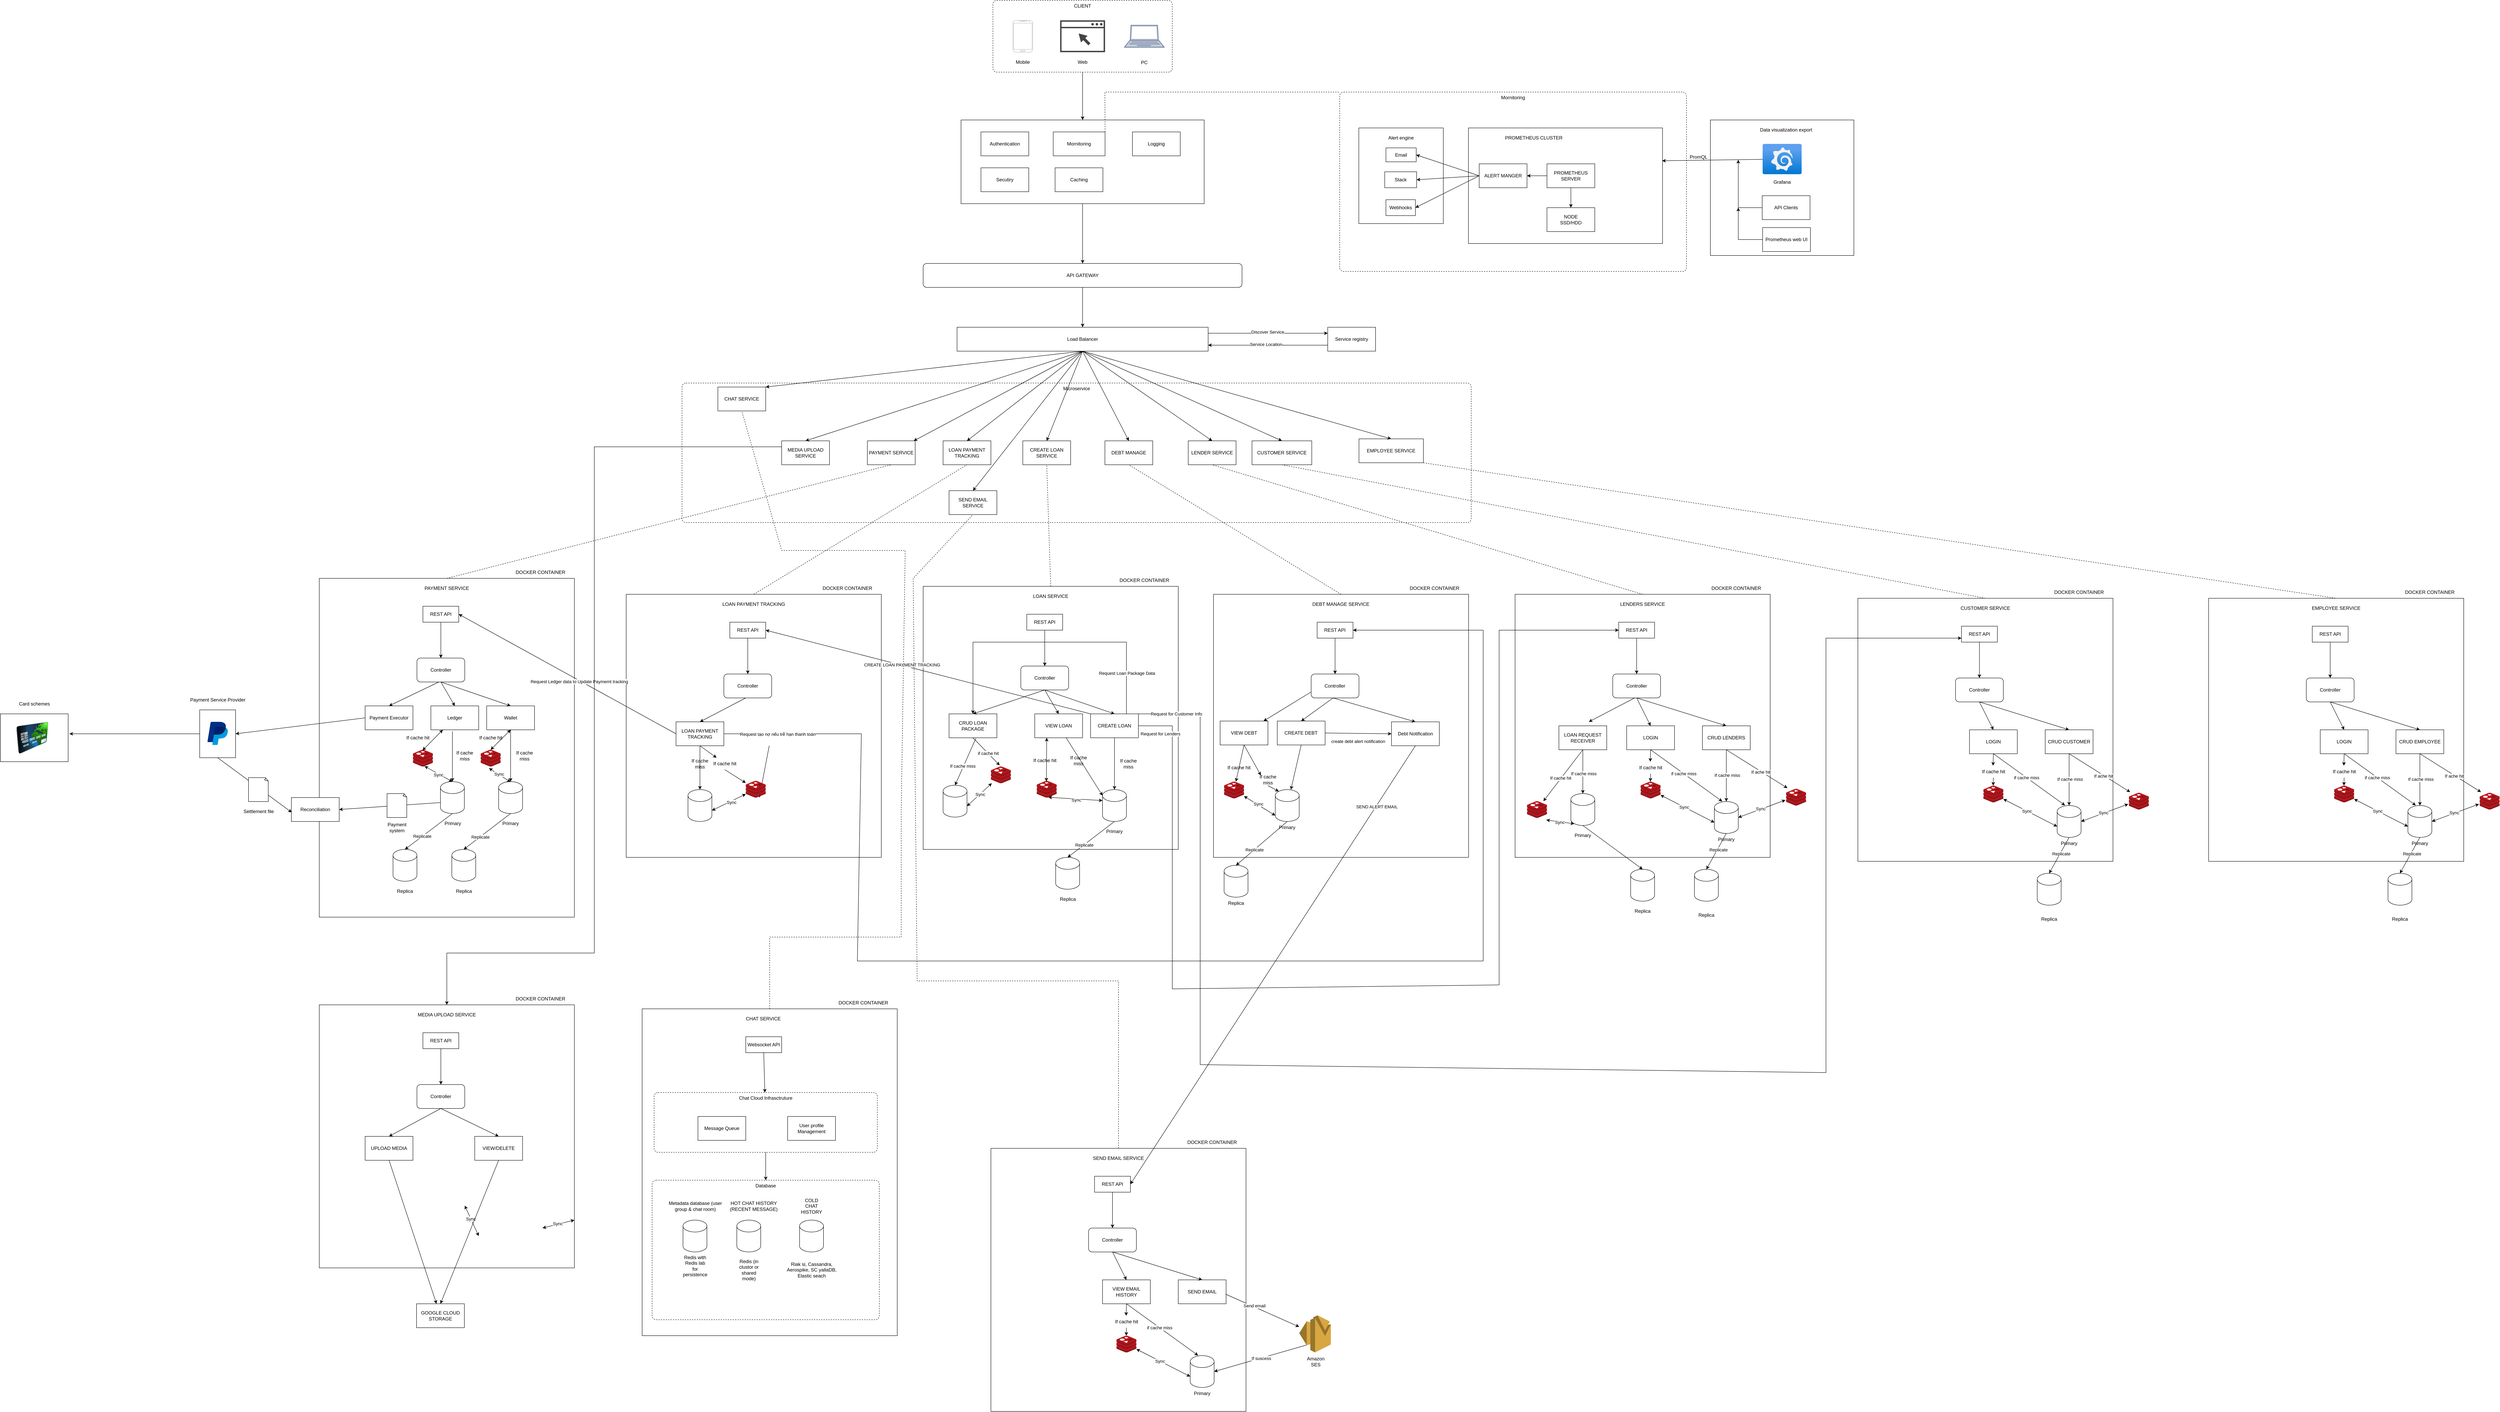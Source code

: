 <mxfile version="22.0.2" type="device">
  <diagram name="Page-1" id="7cXBr8v98BPQMJz95TIL">
    <mxGraphModel dx="3883" dy="371" grid="1" gridSize="10" guides="1" tooltips="1" connect="1" arrows="1" fold="1" page="1" pageScale="1" pageWidth="3300" pageHeight="4681" math="0" shadow="0">
      <root>
        <mxCell id="0" />
        <mxCell id="1" parent="0" />
        <mxCell id="jouAs4YN88GggbfPHZCA-404" value="" style="html=1;align=center;verticalAlign=top;rounded=1;absoluteArcSize=1;arcSize=20;dashed=1;whiteSpace=wrap;" vertex="1" parent="1">
          <mxGeometry x="130" y="3510" width="500" height="140" as="geometry" />
        </mxCell>
        <mxCell id="eeQnbSwuubueaIoQva4B-1" value="CLIENT" style="html=1;align=center;verticalAlign=top;rounded=1;absoluteArcSize=1;arcSize=20;dashed=1;whiteSpace=wrap;" parent="1" vertex="1">
          <mxGeometry x="960" y="760" width="450" height="180" as="geometry" />
        </mxCell>
        <mxCell id="eeQnbSwuubueaIoQva4B-4" value="" style="verticalLabelPosition=bottom;verticalAlign=top;html=1;shadow=0;dashed=0;strokeWidth=1;shape=mxgraph.android.phone2;strokeColor=#c0c0c0;" parent="1" vertex="1">
          <mxGeometry x="1010" y="810" width="50" height="80" as="geometry" />
        </mxCell>
        <mxCell id="eeQnbSwuubueaIoQva4B-8" value="" style="sketch=0;pointerEvents=1;shadow=0;dashed=0;html=1;strokeColor=none;fillColor=#434445;aspect=fixed;labelPosition=center;verticalLabelPosition=bottom;verticalAlign=top;align=center;outlineConnect=0;shape=mxgraph.vvd.web_browser;" parent="1" vertex="1">
          <mxGeometry x="1128.66" y="810" width="112.68" height="80" as="geometry" />
        </mxCell>
        <mxCell id="eeQnbSwuubueaIoQva4B-9" value="" style="fontColor=#0066CC;verticalAlign=top;verticalLabelPosition=bottom;labelPosition=center;align=center;html=1;outlineConnect=0;fillColor=#CCCCCC;strokeColor=#6881B3;gradientColor=none;gradientDirection=north;strokeWidth=2;shape=mxgraph.networks.laptop;" parent="1" vertex="1">
          <mxGeometry x="1290" y="822.5" width="100" height="55" as="geometry" />
        </mxCell>
        <mxCell id="eeQnbSwuubueaIoQva4B-10" value="Mobile" style="text;html=1;strokeColor=none;fillColor=none;align=center;verticalAlign=middle;whiteSpace=wrap;rounded=0;" parent="1" vertex="1">
          <mxGeometry x="1005" y="900" width="60" height="30" as="geometry" />
        </mxCell>
        <mxCell id="eeQnbSwuubueaIoQva4B-12" value="Web" style="text;html=1;strokeColor=none;fillColor=none;align=center;verticalAlign=middle;whiteSpace=wrap;rounded=0;" parent="1" vertex="1">
          <mxGeometry x="1155" y="900" width="60" height="30" as="geometry" />
        </mxCell>
        <mxCell id="eeQnbSwuubueaIoQva4B-13" value="PC" style="text;html=1;strokeColor=none;fillColor=none;align=center;verticalAlign=middle;whiteSpace=wrap;rounded=0;" parent="1" vertex="1">
          <mxGeometry x="1310" y="901" width="60" height="30" as="geometry" />
        </mxCell>
        <mxCell id="eeQnbSwuubueaIoQva4B-15" value="API GATEWAY" style="rounded=1;whiteSpace=wrap;html=1;" parent="1" vertex="1">
          <mxGeometry x="785" y="1420" width="800" height="60" as="geometry" />
        </mxCell>
        <mxCell id="eeQnbSwuubueaIoQva4B-20" value="" style="rounded=0;whiteSpace=wrap;html=1;" parent="1" vertex="1">
          <mxGeometry x="880" y="1060" width="610" height="210" as="geometry" />
        </mxCell>
        <mxCell id="eeQnbSwuubueaIoQva4B-21" value="Authentication" style="rounded=0;whiteSpace=wrap;html=1;" parent="1" vertex="1">
          <mxGeometry x="930" y="1090" width="120" height="60" as="geometry" />
        </mxCell>
        <mxCell id="eeQnbSwuubueaIoQva4B-22" value="Mornitoring" style="rounded=0;whiteSpace=wrap;html=1;" parent="1" vertex="1">
          <mxGeometry x="1111.34" y="1090" width="130" height="60" as="geometry" />
        </mxCell>
        <mxCell id="eeQnbSwuubueaIoQva4B-23" value="Secutiry" style="rounded=0;whiteSpace=wrap;html=1;" parent="1" vertex="1">
          <mxGeometry x="930" y="1180" width="120" height="60" as="geometry" />
        </mxCell>
        <mxCell id="eeQnbSwuubueaIoQva4B-24" value="Caching" style="rounded=0;whiteSpace=wrap;html=1;" parent="1" vertex="1">
          <mxGeometry x="1116" y="1180" width="120" height="60" as="geometry" />
        </mxCell>
        <mxCell id="eeQnbSwuubueaIoQva4B-25" value="Logging" style="rounded=0;whiteSpace=wrap;html=1;" parent="1" vertex="1">
          <mxGeometry x="1310" y="1090" width="120" height="60" as="geometry" />
        </mxCell>
        <mxCell id="eeQnbSwuubueaIoQva4B-26" value="" style="endArrow=classic;html=1;rounded=0;exitX=0.5;exitY=1;exitDx=0;exitDy=0;entryX=0.5;entryY=0;entryDx=0;entryDy=0;" parent="1" source="eeQnbSwuubueaIoQva4B-1" target="eeQnbSwuubueaIoQva4B-20" edge="1">
          <mxGeometry width="50" height="50" relative="1" as="geometry">
            <mxPoint x="1320" y="1010" as="sourcePoint" />
            <mxPoint x="1370" y="960" as="targetPoint" />
          </mxGeometry>
        </mxCell>
        <mxCell id="eeQnbSwuubueaIoQva4B-27" value="" style="endArrow=classic;html=1;rounded=0;exitX=0.5;exitY=1;exitDx=0;exitDy=0;entryX=0.5;entryY=0;entryDx=0;entryDy=0;" parent="1" source="eeQnbSwuubueaIoQva4B-20" target="eeQnbSwuubueaIoQva4B-15" edge="1">
          <mxGeometry width="50" height="50" relative="1" as="geometry">
            <mxPoint x="1260" y="1360" as="sourcePoint" />
            <mxPoint x="1310" y="1310" as="targetPoint" />
          </mxGeometry>
        </mxCell>
        <mxCell id="eeQnbSwuubueaIoQva4B-28" value="Service registry" style="rounded=0;whiteSpace=wrap;html=1;" parent="1" vertex="1">
          <mxGeometry x="1800" y="1580" width="120" height="60" as="geometry" />
        </mxCell>
        <mxCell id="eeQnbSwuubueaIoQva4B-29" value="" style="endArrow=classic;html=1;rounded=0;exitX=1;exitY=0.25;exitDx=0;exitDy=0;entryX=0;entryY=0.25;entryDx=0;entryDy=0;" parent="1" source="eeQnbSwuubueaIoQva4B-35" target="eeQnbSwuubueaIoQva4B-28" edge="1">
          <mxGeometry width="50" height="50" relative="1" as="geometry">
            <mxPoint x="1245.0" y="1595" as="sourcePoint" />
            <mxPoint x="1400" y="1530" as="targetPoint" />
          </mxGeometry>
        </mxCell>
        <mxCell id="eeQnbSwuubueaIoQva4B-31" value="Discover Service" style="edgeLabel;html=1;align=center;verticalAlign=middle;resizable=0;points=[];" parent="eeQnbSwuubueaIoQva4B-29" vertex="1" connectable="0">
          <mxGeometry x="-0.002" y="3" relative="1" as="geometry">
            <mxPoint x="-1" as="offset" />
          </mxGeometry>
        </mxCell>
        <mxCell id="eeQnbSwuubueaIoQva4B-30" value="" style="endArrow=classic;html=1;rounded=0;exitX=0;exitY=0.75;exitDx=0;exitDy=0;entryX=1;entryY=0.75;entryDx=0;entryDy=0;" parent="1" source="eeQnbSwuubueaIoQva4B-28" target="eeQnbSwuubueaIoQva4B-35" edge="1">
          <mxGeometry width="50" height="50" relative="1" as="geometry">
            <mxPoint x="1320" y="1720" as="sourcePoint" />
            <mxPoint x="1245.0" y="1625" as="targetPoint" />
          </mxGeometry>
        </mxCell>
        <mxCell id="eeQnbSwuubueaIoQva4B-32" value="Service Location" style="edgeLabel;html=1;align=center;verticalAlign=middle;resizable=0;points=[];" parent="eeQnbSwuubueaIoQva4B-30" vertex="1" connectable="0">
          <mxGeometry x="0.032" y="-2" relative="1" as="geometry">
            <mxPoint as="offset" />
          </mxGeometry>
        </mxCell>
        <mxCell id="eeQnbSwuubueaIoQva4B-35" value="Load Balancer" style="rounded=0;whiteSpace=wrap;html=1;" parent="1" vertex="1">
          <mxGeometry x="870" y="1580" width="630" height="60" as="geometry" />
        </mxCell>
        <mxCell id="eeQnbSwuubueaIoQva4B-37" value="" style="endArrow=classic;html=1;rounded=0;exitX=0.5;exitY=1;exitDx=0;exitDy=0;entryX=0.5;entryY=0;entryDx=0;entryDy=0;" parent="1" source="eeQnbSwuubueaIoQva4B-15" target="eeQnbSwuubueaIoQva4B-35" edge="1">
          <mxGeometry width="50" height="50" relative="1" as="geometry">
            <mxPoint x="1270" y="1570" as="sourcePoint" />
            <mxPoint x="1320" y="1520" as="targetPoint" />
          </mxGeometry>
        </mxCell>
        <mxCell id="eeQnbSwuubueaIoQva4B-41" value="Microservice" style="html=1;align=center;verticalAlign=top;rounded=1;absoluteArcSize=1;arcSize=20;dashed=1;whiteSpace=wrap;" parent="1" vertex="1">
          <mxGeometry x="180" y="1720" width="1980" height="350" as="geometry" />
        </mxCell>
        <mxCell id="eeQnbSwuubueaIoQva4B-42" value="PAYMENT SERVICE" style="rounded=0;whiteSpace=wrap;html=1;" parent="1" vertex="1">
          <mxGeometry x="645" y="1865" width="120" height="60" as="geometry" />
        </mxCell>
        <mxCell id="eeQnbSwuubueaIoQva4B-43" value="LOAN PAYMENT TRACKING" style="rounded=0;whiteSpace=wrap;html=1;" parent="1" vertex="1">
          <mxGeometry x="835" y="1865" width="120" height="60" as="geometry" />
        </mxCell>
        <mxCell id="eeQnbSwuubueaIoQva4B-44" value="CREATE LOAN SERVICE" style="rounded=0;whiteSpace=wrap;html=1;" parent="1" vertex="1">
          <mxGeometry x="1035" y="1865" width="120" height="60" as="geometry" />
        </mxCell>
        <mxCell id="eeQnbSwuubueaIoQva4B-45" value="LENDER SERVICE" style="rounded=0;whiteSpace=wrap;html=1;" parent="1" vertex="1">
          <mxGeometry x="1450" y="1865" width="120" height="60" as="geometry" />
        </mxCell>
        <mxCell id="eeQnbSwuubueaIoQva4B-47" value="CUSTOMER SERVICE" style="rounded=0;whiteSpace=wrap;html=1;" parent="1" vertex="1">
          <mxGeometry x="1610" y="1865" width="150" height="60" as="geometry" />
        </mxCell>
        <mxCell id="eeQnbSwuubueaIoQva4B-49" value="DOCKER CONTAINER" style="text;html=1;strokeColor=none;fillColor=none;align=center;verticalAlign=middle;whiteSpace=wrap;rounded=0;" parent="1" vertex="1">
          <mxGeometry x="-260" y="2180" width="170" height="30" as="geometry" />
        </mxCell>
        <mxCell id="eeQnbSwuubueaIoQva4B-51" value="" style="rounded=0;whiteSpace=wrap;html=1;" parent="1" vertex="1">
          <mxGeometry x="-730" y="2210" width="640" height="850" as="geometry" />
        </mxCell>
        <mxCell id="eeQnbSwuubueaIoQva4B-96" style="edgeStyle=orthogonalEdgeStyle;rounded=0;orthogonalLoop=1;jettySize=auto;html=1;exitX=0.5;exitY=1;exitDx=0;exitDy=0;entryX=0.5;entryY=0;entryDx=0;entryDy=0;" parent="1" source="eeQnbSwuubueaIoQva4B-50" target="eeQnbSwuubueaIoQva4B-61" edge="1">
          <mxGeometry relative="1" as="geometry" />
        </mxCell>
        <mxCell id="eeQnbSwuubueaIoQva4B-50" value="REST API" style="rounded=0;whiteSpace=wrap;html=1;" parent="1" vertex="1">
          <mxGeometry x="-470" y="2280" width="90" height="40" as="geometry" />
        </mxCell>
        <mxCell id="eeQnbSwuubueaIoQva4B-52" value="PAYMENT SERVICE" style="text;html=1;strokeColor=none;fillColor=none;align=center;verticalAlign=middle;whiteSpace=wrap;rounded=0;" parent="1" vertex="1">
          <mxGeometry x="-495" y="2220" width="170" height="30" as="geometry" />
        </mxCell>
        <mxCell id="eeQnbSwuubueaIoQva4B-53" value="" style="endArrow=none;dashed=1;html=1;rounded=0;entryX=0.5;entryY=1;entryDx=0;entryDy=0;exitX=0.5;exitY=0;exitDx=0;exitDy=0;" parent="1" source="eeQnbSwuubueaIoQva4B-51" target="eeQnbSwuubueaIoQva4B-42" edge="1">
          <mxGeometry width="50" height="50" relative="1" as="geometry">
            <mxPoint x="550" y="2090" as="sourcePoint" />
            <mxPoint x="600" y="2040" as="targetPoint" />
          </mxGeometry>
        </mxCell>
        <mxCell id="eeQnbSwuubueaIoQva4B-54" value="" style="endArrow=classic;html=1;rounded=0;exitX=0.5;exitY=1;exitDx=0;exitDy=0;" parent="1" source="eeQnbSwuubueaIoQva4B-35" target="eeQnbSwuubueaIoQva4B-42" edge="1">
          <mxGeometry width="50" height="50" relative="1" as="geometry">
            <mxPoint x="1410" y="1730" as="sourcePoint" />
            <mxPoint x="1460" y="1680" as="targetPoint" />
          </mxGeometry>
        </mxCell>
        <mxCell id="eeQnbSwuubueaIoQva4B-56" value="" style="endArrow=classic;html=1;rounded=0;exitX=0.5;exitY=1;exitDx=0;exitDy=0;entryX=0.5;entryY=0;entryDx=0;entryDy=0;" parent="1" source="eeQnbSwuubueaIoQva4B-35" target="eeQnbSwuubueaIoQva4B-43" edge="1">
          <mxGeometry width="50" height="50" relative="1" as="geometry">
            <mxPoint x="1210" y="1740" as="sourcePoint" />
            <mxPoint x="1260" y="1690" as="targetPoint" />
          </mxGeometry>
        </mxCell>
        <mxCell id="eeQnbSwuubueaIoQva4B-57" value="" style="endArrow=classic;html=1;rounded=0;entryX=0.5;entryY=0;entryDx=0;entryDy=0;exitX=0.5;exitY=1;exitDx=0;exitDy=0;" parent="1" source="eeQnbSwuubueaIoQva4B-35" target="eeQnbSwuubueaIoQva4B-44" edge="1">
          <mxGeometry width="50" height="50" relative="1" as="geometry">
            <mxPoint x="1230" y="1670" as="sourcePoint" />
            <mxPoint x="1370" y="1650" as="targetPoint" />
          </mxGeometry>
        </mxCell>
        <mxCell id="eeQnbSwuubueaIoQva4B-58" value="" style="endArrow=classic;html=1;rounded=0;exitX=0.5;exitY=1;exitDx=0;exitDy=0;entryX=0.5;entryY=0;entryDx=0;entryDy=0;" parent="1" source="eeQnbSwuubueaIoQva4B-35" target="eeQnbSwuubueaIoQva4B-45" edge="1">
          <mxGeometry width="50" height="50" relative="1" as="geometry">
            <mxPoint x="1310" y="1710" as="sourcePoint" />
            <mxPoint x="1360" y="1660" as="targetPoint" />
          </mxGeometry>
        </mxCell>
        <mxCell id="eeQnbSwuubueaIoQva4B-59" value="" style="endArrow=classic;html=1;rounded=0;exitX=0.5;exitY=1;exitDx=0;exitDy=0;entryX=0.5;entryY=0;entryDx=0;entryDy=0;" parent="1" source="eeQnbSwuubueaIoQva4B-35" target="eeQnbSwuubueaIoQva4B-47" edge="1">
          <mxGeometry width="50" height="50" relative="1" as="geometry">
            <mxPoint x="1360" y="1730" as="sourcePoint" />
            <mxPoint x="1410" y="1680" as="targetPoint" />
          </mxGeometry>
        </mxCell>
        <mxCell id="eeQnbSwuubueaIoQva4B-61" value="Controller" style="rounded=1;whiteSpace=wrap;html=1;" parent="1" vertex="1">
          <mxGeometry x="-485" y="2410" width="120" height="60" as="geometry" />
        </mxCell>
        <mxCell id="eeQnbSwuubueaIoQva4B-69" value="Ledger" style="rounded=0;whiteSpace=wrap;html=1;" parent="1" vertex="1">
          <mxGeometry x="-450" y="2530" width="120" height="60" as="geometry" />
        </mxCell>
        <mxCell id="eeQnbSwuubueaIoQva4B-70" value="" style="shape=cylinder3;whiteSpace=wrap;html=1;boundedLbl=1;backgroundOutline=1;size=15;" parent="1" vertex="1">
          <mxGeometry x="-426" y="2720" width="60" height="80" as="geometry" />
        </mxCell>
        <mxCell id="eeQnbSwuubueaIoQva4B-71" value="" style="endArrow=classic;html=1;rounded=0;exitX=0.45;exitY=1.067;exitDx=0;exitDy=0;exitPerimeter=0;" parent="1" source="eeQnbSwuubueaIoQva4B-69" target="eeQnbSwuubueaIoQva4B-70" edge="1">
          <mxGeometry width="50" height="50" relative="1" as="geometry">
            <mxPoint x="-380" y="2680" as="sourcePoint" />
            <mxPoint x="-330" y="2630" as="targetPoint" />
          </mxGeometry>
        </mxCell>
        <mxCell id="eeQnbSwuubueaIoQva4B-72" value="Wallet" style="rounded=0;whiteSpace=wrap;html=1;" parent="1" vertex="1">
          <mxGeometry x="-310" y="2530" width="120" height="60" as="geometry" />
        </mxCell>
        <mxCell id="eeQnbSwuubueaIoQva4B-74" value="" style="endArrow=classic;html=1;rounded=0;entryX=0.5;entryY=0;entryDx=0;entryDy=0;exitX=0.5;exitY=1;exitDx=0;exitDy=0;" parent="1" source="eeQnbSwuubueaIoQva4B-61" target="eeQnbSwuubueaIoQva4B-69" edge="1">
          <mxGeometry width="50" height="50" relative="1" as="geometry">
            <mxPoint x="-290" y="2500" as="sourcePoint" />
            <mxPoint x="-240" y="2450" as="targetPoint" />
          </mxGeometry>
        </mxCell>
        <mxCell id="eeQnbSwuubueaIoQva4B-75" value="" style="endArrow=classic;html=1;rounded=0;entryX=0.5;entryY=0;entryDx=0;entryDy=0;exitX=0.5;exitY=1;exitDx=0;exitDy=0;" parent="1" source="eeQnbSwuubueaIoQva4B-61" target="eeQnbSwuubueaIoQva4B-72" edge="1">
          <mxGeometry width="50" height="50" relative="1" as="geometry">
            <mxPoint x="-280" y="2480" as="sourcePoint" />
            <mxPoint x="-230" y="2430" as="targetPoint" />
          </mxGeometry>
        </mxCell>
        <mxCell id="eeQnbSwuubueaIoQva4B-76" value="" style="shape=cylinder3;whiteSpace=wrap;html=1;boundedLbl=1;backgroundOutline=1;size=15;" parent="1" vertex="1">
          <mxGeometry x="-280" y="2720" width="60" height="80" as="geometry" />
        </mxCell>
        <mxCell id="eeQnbSwuubueaIoQva4B-77" style="edgeStyle=orthogonalEdgeStyle;rounded=0;orthogonalLoop=1;jettySize=auto;html=1;exitX=0.5;exitY=1;exitDx=0;exitDy=0;entryX=0.5;entryY=0;entryDx=0;entryDy=0;entryPerimeter=0;" parent="1" source="eeQnbSwuubueaIoQva4B-72" target="eeQnbSwuubueaIoQva4B-76" edge="1">
          <mxGeometry relative="1" as="geometry" />
        </mxCell>
        <mxCell id="eeQnbSwuubueaIoQva4B-78" value="Payment Executor" style="rounded=0;whiteSpace=wrap;html=1;" parent="1" vertex="1">
          <mxGeometry x="-615" y="2530" width="120" height="60" as="geometry" />
        </mxCell>
        <mxCell id="eeQnbSwuubueaIoQva4B-79" value="" style="endArrow=classic;html=1;rounded=0;entryX=0.5;entryY=0;entryDx=0;entryDy=0;" parent="1" target="eeQnbSwuubueaIoQva4B-78" edge="1">
          <mxGeometry width="50" height="50" relative="1" as="geometry">
            <mxPoint x="-430" y="2470" as="sourcePoint" />
            <mxPoint x="-540" y="2440" as="targetPoint" />
          </mxGeometry>
        </mxCell>
        <mxCell id="eeQnbSwuubueaIoQva4B-80" value="" style="rounded=0;whiteSpace=wrap;html=1;" parent="1" vertex="1">
          <mxGeometry x="-1030" y="2540" width="90" height="120" as="geometry" />
        </mxCell>
        <mxCell id="eeQnbSwuubueaIoQva4B-81" value="" style="dashed=0;outlineConnect=0;html=1;align=center;labelPosition=center;verticalLabelPosition=bottom;verticalAlign=top;shape=mxgraph.weblogos.paypal" parent="1" vertex="1">
          <mxGeometry x="-1010.6" y="2570" width="51.2" height="58" as="geometry" />
        </mxCell>
        <mxCell id="eeQnbSwuubueaIoQva4B-82" value="Payment Service Provider" style="text;html=1;strokeColor=none;fillColor=none;align=center;verticalAlign=middle;whiteSpace=wrap;rounded=0;" parent="1" vertex="1">
          <mxGeometry x="-1062.5" y="2500" width="155" height="30" as="geometry" />
        </mxCell>
        <mxCell id="eeQnbSwuubueaIoQva4B-84" value="" style="rounded=0;whiteSpace=wrap;html=1;" parent="1" vertex="1">
          <mxGeometry x="-1530" y="2550" width="170" height="120" as="geometry" />
        </mxCell>
        <mxCell id="eeQnbSwuubueaIoQva4B-83" value="" style="image;html=1;image=img/lib/clip_art/finance/Credit_Card_128x128.png" parent="1" vertex="1">
          <mxGeometry x="-1490" y="2570" width="80" height="80" as="geometry" />
        </mxCell>
        <mxCell id="eeQnbSwuubueaIoQva4B-85" value="Card schemes" style="text;html=1;strokeColor=none;fillColor=none;align=center;verticalAlign=middle;whiteSpace=wrap;rounded=0;" parent="1" vertex="1">
          <mxGeometry x="-1507.5" y="2510" width="125" height="30" as="geometry" />
        </mxCell>
        <mxCell id="eeQnbSwuubueaIoQva4B-86" style="edgeStyle=orthogonalEdgeStyle;rounded=0;orthogonalLoop=1;jettySize=auto;html=1;exitX=0;exitY=0.5;exitDx=0;exitDy=0;entryX=1.018;entryY=0.417;entryDx=0;entryDy=0;entryPerimeter=0;" parent="1" source="eeQnbSwuubueaIoQva4B-80" target="eeQnbSwuubueaIoQva4B-84" edge="1">
          <mxGeometry relative="1" as="geometry" />
        </mxCell>
        <mxCell id="eeQnbSwuubueaIoQva4B-87" value="" style="endArrow=classic;html=1;rounded=0;entryX=1;entryY=0.5;entryDx=0;entryDy=0;exitX=0;exitY=0.5;exitDx=0;exitDy=0;" parent="1" source="eeQnbSwuubueaIoQva4B-78" target="eeQnbSwuubueaIoQva4B-80" edge="1">
          <mxGeometry width="50" height="50" relative="1" as="geometry">
            <mxPoint x="-840" y="2580" as="sourcePoint" />
            <mxPoint x="-790" y="2530" as="targetPoint" />
          </mxGeometry>
        </mxCell>
        <mxCell id="eeQnbSwuubueaIoQva4B-89" value="Reconciliation" style="rounded=0;whiteSpace=wrap;html=1;" parent="1" vertex="1">
          <mxGeometry x="-800" y="2760" width="120" height="60" as="geometry" />
        </mxCell>
        <mxCell id="eeQnbSwuubueaIoQva4B-90" value="" style="endArrow=classic;html=1;rounded=0;exitX=0.5;exitY=1;exitDx=0;exitDy=0;entryX=0.007;entryY=0.619;entryDx=0;entryDy=0;entryPerimeter=0;" parent="1" source="eeQnbSwuubueaIoQva4B-80" target="eeQnbSwuubueaIoQva4B-89" edge="1">
          <mxGeometry width="50" height="50" relative="1" as="geometry">
            <mxPoint x="-990" y="2745" as="sourcePoint" />
            <mxPoint x="-940" y="2695" as="targetPoint" />
          </mxGeometry>
        </mxCell>
        <mxCell id="eeQnbSwuubueaIoQva4B-88" value="" style="whiteSpace=wrap;html=1;shape=mxgraph.basic.document" parent="1" vertex="1">
          <mxGeometry x="-907.5" y="2710" width="50" height="60" as="geometry" />
        </mxCell>
        <mxCell id="eeQnbSwuubueaIoQva4B-91" value="Settlement file" style="text;html=1;strokeColor=none;fillColor=none;align=center;verticalAlign=middle;whiteSpace=wrap;rounded=0;" parent="1" vertex="1">
          <mxGeometry x="-926.25" y="2780" width="87.5" height="30" as="geometry" />
        </mxCell>
        <mxCell id="eeQnbSwuubueaIoQva4B-93" value="" style="endArrow=classic;html=1;rounded=0;entryX=1;entryY=0.5;entryDx=0;entryDy=0;exitX=0;exitY=0;exitDx=0;exitDy=52.5;exitPerimeter=0;" parent="1" source="eeQnbSwuubueaIoQva4B-70" target="eeQnbSwuubueaIoQva4B-89" edge="1">
          <mxGeometry width="50" height="50" relative="1" as="geometry">
            <mxPoint x="-550" y="2810" as="sourcePoint" />
            <mxPoint x="-500" y="2760" as="targetPoint" />
          </mxGeometry>
        </mxCell>
        <mxCell id="eeQnbSwuubueaIoQva4B-94" value="" style="whiteSpace=wrap;html=1;shape=mxgraph.basic.document" parent="1" vertex="1">
          <mxGeometry x="-560" y="2750" width="50" height="60" as="geometry" />
        </mxCell>
        <mxCell id="eeQnbSwuubueaIoQva4B-95" value="Payment system" style="text;html=1;strokeColor=none;fillColor=none;align=center;verticalAlign=middle;whiteSpace=wrap;rounded=0;" parent="1" vertex="1">
          <mxGeometry x="-565" y="2820" width="60" height="30" as="geometry" />
        </mxCell>
        <mxCell id="uZK_VOWS7J6zkRI4oq8U-1" value="Primary" style="text;html=1;strokeColor=none;fillColor=none;align=center;verticalAlign=middle;whiteSpace=wrap;rounded=0;" parent="1" vertex="1">
          <mxGeometry x="-425" y="2810" width="60" height="30" as="geometry" />
        </mxCell>
        <mxCell id="uZK_VOWS7J6zkRI4oq8U-2" value="Primary" style="text;html=1;strokeColor=none;fillColor=none;align=center;verticalAlign=middle;whiteSpace=wrap;rounded=0;" parent="1" vertex="1">
          <mxGeometry x="-280" y="2810" width="60" height="30" as="geometry" />
        </mxCell>
        <mxCell id="uZK_VOWS7J6zkRI4oq8U-3" value="" style="image;sketch=0;aspect=fixed;html=1;points=[];align=center;fontSize=12;image=img/lib/mscae/Cache_Redis_Product.svg;" parent="1" vertex="1">
          <mxGeometry x="-495" y="2640" width="50" height="42" as="geometry" />
        </mxCell>
        <mxCell id="uZK_VOWS7J6zkRI4oq8U-4" value="" style="image;sketch=0;aspect=fixed;html=1;points=[];align=center;fontSize=12;image=img/lib/mscae/Cache_Redis_Product.svg;" parent="1" vertex="1">
          <mxGeometry x="-325" y="2640" width="50" height="42" as="geometry" />
        </mxCell>
        <mxCell id="uZK_VOWS7J6zkRI4oq8U-5" value="" style="endArrow=classic;startArrow=classic;html=1;rounded=0;entryX=0.25;entryY=1;entryDx=0;entryDy=0;exitX=0.483;exitY=0.037;exitDx=0;exitDy=0;exitPerimeter=0;" parent="1" source="uZK_VOWS7J6zkRI4oq8U-3" target="eeQnbSwuubueaIoQva4B-69" edge="1">
          <mxGeometry width="50" height="50" relative="1" as="geometry">
            <mxPoint x="-460" y="2650" as="sourcePoint" />
            <mxPoint x="-410" y="2600" as="targetPoint" />
          </mxGeometry>
        </mxCell>
        <mxCell id="uZK_VOWS7J6zkRI4oq8U-6" value="" style="endArrow=classic;startArrow=classic;html=1;rounded=0;" parent="1" edge="1">
          <mxGeometry width="50" height="50" relative="1" as="geometry">
            <mxPoint x="-300" y="2640" as="sourcePoint" />
            <mxPoint x="-250" y="2590" as="targetPoint" />
          </mxGeometry>
        </mxCell>
        <mxCell id="uZK_VOWS7J6zkRI4oq8U-7" value="If cache hit" style="text;html=1;strokeColor=none;fillColor=none;align=center;verticalAlign=middle;whiteSpace=wrap;rounded=0;" parent="1" vertex="1">
          <mxGeometry x="-520" y="2595" width="75" height="30" as="geometry" />
        </mxCell>
        <mxCell id="uZK_VOWS7J6zkRI4oq8U-8" value="If cache hit" style="text;html=1;strokeColor=none;fillColor=none;align=center;verticalAlign=middle;whiteSpace=wrap;rounded=0;" parent="1" vertex="1">
          <mxGeometry x="-337.5" y="2595" width="75" height="30" as="geometry" />
        </mxCell>
        <mxCell id="uZK_VOWS7J6zkRI4oq8U-9" value="If cache miss" style="text;html=1;strokeColor=none;fillColor=none;align=center;verticalAlign=middle;whiteSpace=wrap;rounded=0;" parent="1" vertex="1">
          <mxGeometry x="-390" y="2640" width="50" height="30" as="geometry" />
        </mxCell>
        <mxCell id="uZK_VOWS7J6zkRI4oq8U-10" value="If cache miss" style="text;html=1;strokeColor=none;fillColor=none;align=center;verticalAlign=middle;whiteSpace=wrap;rounded=0;" parent="1" vertex="1">
          <mxGeometry x="-240" y="2640" width="50" height="30" as="geometry" />
        </mxCell>
        <mxCell id="uZK_VOWS7J6zkRI4oq8U-11" value="" style="endArrow=classic;startArrow=classic;html=1;rounded=0;entryX=0.583;entryY=0.983;entryDx=0;entryDy=0;entryPerimeter=0;exitX=0.5;exitY=0;exitDx=0;exitDy=0;exitPerimeter=0;" parent="1" source="eeQnbSwuubueaIoQva4B-70" target="uZK_VOWS7J6zkRI4oq8U-3" edge="1">
          <mxGeometry width="50" height="50" relative="1" as="geometry">
            <mxPoint x="-480" y="2740" as="sourcePoint" />
            <mxPoint x="-430" y="2690" as="targetPoint" />
          </mxGeometry>
        </mxCell>
        <mxCell id="uZK_VOWS7J6zkRI4oq8U-13" value="Sync" style="edgeLabel;html=1;align=center;verticalAlign=middle;resizable=0;points=[];" parent="uZK_VOWS7J6zkRI4oq8U-11" vertex="1" connectable="0">
          <mxGeometry x="-0.022" y="2" relative="1" as="geometry">
            <mxPoint as="offset" />
          </mxGeometry>
        </mxCell>
        <mxCell id="uZK_VOWS7J6zkRI4oq8U-12" value="" style="endArrow=classic;startArrow=classic;html=1;rounded=0;entryX=0.416;entryY=1.101;entryDx=0;entryDy=0;entryPerimeter=0;exitX=0.5;exitY=0;exitDx=0;exitDy=0;exitPerimeter=0;" parent="1" target="uZK_VOWS7J6zkRI4oq8U-4" edge="1">
          <mxGeometry width="50" height="50" relative="1" as="geometry">
            <mxPoint x="-250" y="2721" as="sourcePoint" />
            <mxPoint x="-320" y="2682" as="targetPoint" />
          </mxGeometry>
        </mxCell>
        <mxCell id="uZK_VOWS7J6zkRI4oq8U-14" value="Sync" style="edgeLabel;html=1;align=center;verticalAlign=middle;resizable=0;points=[];" parent="uZK_VOWS7J6zkRI4oq8U-12" vertex="1" connectable="0">
          <mxGeometry x="0.097" y="-1" relative="1" as="geometry">
            <mxPoint as="offset" />
          </mxGeometry>
        </mxCell>
        <mxCell id="uZK_VOWS7J6zkRI4oq8U-15" value="" style="shape=cylinder3;whiteSpace=wrap;html=1;boundedLbl=1;backgroundOutline=1;size=15;" parent="1" vertex="1">
          <mxGeometry x="-545" y="2890" width="60" height="80" as="geometry" />
        </mxCell>
        <mxCell id="uZK_VOWS7J6zkRI4oq8U-16" value="" style="shape=cylinder3;whiteSpace=wrap;html=1;boundedLbl=1;backgroundOutline=1;size=15;" parent="1" vertex="1">
          <mxGeometry x="-397.5" y="2890" width="60" height="80" as="geometry" />
        </mxCell>
        <mxCell id="uZK_VOWS7J6zkRI4oq8U-17" value="Replica" style="text;html=1;strokeColor=none;fillColor=none;align=center;verticalAlign=middle;whiteSpace=wrap;rounded=0;" parent="1" vertex="1">
          <mxGeometry x="-545" y="2980" width="60" height="30" as="geometry" />
        </mxCell>
        <mxCell id="uZK_VOWS7J6zkRI4oq8U-18" value="Replica" style="text;html=1;strokeColor=none;fillColor=none;align=center;verticalAlign=middle;whiteSpace=wrap;rounded=0;" parent="1" vertex="1">
          <mxGeometry x="-397.5" y="2980" width="60" height="30" as="geometry" />
        </mxCell>
        <mxCell id="uZK_VOWS7J6zkRI4oq8U-21" value="" style="endArrow=classic;html=1;rounded=0;entryX=0.5;entryY=0;entryDx=0;entryDy=0;entryPerimeter=0;exitX=0.5;exitY=1;exitDx=0;exitDy=0;exitPerimeter=0;" parent="1" source="eeQnbSwuubueaIoQva4B-70" target="uZK_VOWS7J6zkRI4oq8U-15" edge="1">
          <mxGeometry width="50" height="50" relative="1" as="geometry">
            <mxPoint x="-490" y="2860" as="sourcePoint" />
            <mxPoint x="-440" y="2810" as="targetPoint" />
          </mxGeometry>
        </mxCell>
        <mxCell id="uZK_VOWS7J6zkRI4oq8U-24" value="Replicate" style="edgeLabel;html=1;align=center;verticalAlign=middle;resizable=0;points=[];" parent="uZK_VOWS7J6zkRI4oq8U-21" vertex="1" connectable="0">
          <mxGeometry x="0.281" relative="1" as="geometry">
            <mxPoint y="-1" as="offset" />
          </mxGeometry>
        </mxCell>
        <mxCell id="uZK_VOWS7J6zkRI4oq8U-22" value="" style="endArrow=classic;html=1;rounded=0;entryX=0.5;entryY=0;entryDx=0;entryDy=0;entryPerimeter=0;exitX=0.5;exitY=1;exitDx=0;exitDy=0;exitPerimeter=0;" parent="1" source="eeQnbSwuubueaIoQva4B-76" target="uZK_VOWS7J6zkRI4oq8U-16" edge="1">
          <mxGeometry width="50" height="50" relative="1" as="geometry">
            <mxPoint x="-370" y="2850" as="sourcePoint" />
            <mxPoint x="-320" y="2800" as="targetPoint" />
          </mxGeometry>
        </mxCell>
        <mxCell id="uZK_VOWS7J6zkRI4oq8U-23" value="Replicate" style="edgeLabel;html=1;align=center;verticalAlign=middle;resizable=0;points=[];" parent="uZK_VOWS7J6zkRI4oq8U-22" vertex="1" connectable="0">
          <mxGeometry x="0.294" relative="1" as="geometry">
            <mxPoint as="offset" />
          </mxGeometry>
        </mxCell>
        <mxCell id="jouAs4YN88GggbfPHZCA-1" value="DOCKER CONTAINER" style="text;html=1;strokeColor=none;fillColor=none;align=center;verticalAlign=middle;whiteSpace=wrap;rounded=0;" vertex="1" parent="1">
          <mxGeometry x="1255" y="2200" width="170" height="30" as="geometry" />
        </mxCell>
        <mxCell id="jouAs4YN88GggbfPHZCA-2" value="" style="rounded=0;whiteSpace=wrap;html=1;" vertex="1" parent="1">
          <mxGeometry x="785" y="2230" width="640" height="660" as="geometry" />
        </mxCell>
        <mxCell id="jouAs4YN88GggbfPHZCA-3" style="edgeStyle=orthogonalEdgeStyle;rounded=0;orthogonalLoop=1;jettySize=auto;html=1;exitX=0.5;exitY=1;exitDx=0;exitDy=0;entryX=0.5;entryY=0;entryDx=0;entryDy=0;" edge="1" parent="1" source="jouAs4YN88GggbfPHZCA-4" target="jouAs4YN88GggbfPHZCA-6">
          <mxGeometry relative="1" as="geometry" />
        </mxCell>
        <mxCell id="jouAs4YN88GggbfPHZCA-4" value="REST API" style="rounded=0;whiteSpace=wrap;html=1;" vertex="1" parent="1">
          <mxGeometry x="1045" y="2300" width="90" height="40" as="geometry" />
        </mxCell>
        <mxCell id="jouAs4YN88GggbfPHZCA-5" value="LOAN SERVICE" style="text;html=1;strokeColor=none;fillColor=none;align=center;verticalAlign=middle;whiteSpace=wrap;rounded=0;" vertex="1" parent="1">
          <mxGeometry x="1020" y="2240" width="170" height="30" as="geometry" />
        </mxCell>
        <mxCell id="jouAs4YN88GggbfPHZCA-6" value="Controller" style="rounded=1;whiteSpace=wrap;html=1;" vertex="1" parent="1">
          <mxGeometry x="1030" y="2430" width="120" height="60" as="geometry" />
        </mxCell>
        <mxCell id="jouAs4YN88GggbfPHZCA-7" value="VIEW LOAN" style="rounded=0;whiteSpace=wrap;html=1;" vertex="1" parent="1">
          <mxGeometry x="1065" y="2550" width="120" height="60" as="geometry" />
        </mxCell>
        <mxCell id="jouAs4YN88GggbfPHZCA-9" value="" style="endArrow=classic;html=1;rounded=0;entryX=0;entryY=0;entryDx=0;entryDy=15;entryPerimeter=0;" edge="1" parent="1" source="jouAs4YN88GggbfPHZCA-7" target="jouAs4YN88GggbfPHZCA-13">
          <mxGeometry width="50" height="50" relative="1" as="geometry">
            <mxPoint x="1135" y="2700" as="sourcePoint" />
            <mxPoint x="1119" y="2740" as="targetPoint" />
          </mxGeometry>
        </mxCell>
        <mxCell id="jouAs4YN88GggbfPHZCA-10" value="CREATE LOAN" style="rounded=0;whiteSpace=wrap;html=1;" vertex="1" parent="1">
          <mxGeometry x="1205" y="2550" width="120" height="60" as="geometry" />
        </mxCell>
        <mxCell id="jouAs4YN88GggbfPHZCA-11" value="" style="endArrow=classic;html=1;rounded=0;entryX=0.5;entryY=0;entryDx=0;entryDy=0;exitX=0.5;exitY=1;exitDx=0;exitDy=0;" edge="1" parent="1" source="jouAs4YN88GggbfPHZCA-6" target="jouAs4YN88GggbfPHZCA-7">
          <mxGeometry width="50" height="50" relative="1" as="geometry">
            <mxPoint x="1225" y="2520" as="sourcePoint" />
            <mxPoint x="1275" y="2470" as="targetPoint" />
          </mxGeometry>
        </mxCell>
        <mxCell id="jouAs4YN88GggbfPHZCA-12" value="" style="endArrow=classic;html=1;rounded=0;entryX=0.5;entryY=0;entryDx=0;entryDy=0;exitX=0.5;exitY=1;exitDx=0;exitDy=0;" edge="1" parent="1" source="jouAs4YN88GggbfPHZCA-6" target="jouAs4YN88GggbfPHZCA-10">
          <mxGeometry width="50" height="50" relative="1" as="geometry">
            <mxPoint x="1235" y="2500" as="sourcePoint" />
            <mxPoint x="1285" y="2450" as="targetPoint" />
          </mxGeometry>
        </mxCell>
        <mxCell id="jouAs4YN88GggbfPHZCA-13" value="" style="shape=cylinder3;whiteSpace=wrap;html=1;boundedLbl=1;backgroundOutline=1;size=15;" vertex="1" parent="1">
          <mxGeometry x="1235" y="2740" width="60" height="80" as="geometry" />
        </mxCell>
        <mxCell id="jouAs4YN88GggbfPHZCA-14" style="edgeStyle=orthogonalEdgeStyle;rounded=0;orthogonalLoop=1;jettySize=auto;html=1;exitX=0.5;exitY=1;exitDx=0;exitDy=0;entryX=0.5;entryY=0;entryDx=0;entryDy=0;entryPerimeter=0;" edge="1" parent="1" source="jouAs4YN88GggbfPHZCA-10" target="jouAs4YN88GggbfPHZCA-13">
          <mxGeometry relative="1" as="geometry" />
        </mxCell>
        <mxCell id="jouAs4YN88GggbfPHZCA-21" value="Primary" style="text;html=1;strokeColor=none;fillColor=none;align=center;verticalAlign=middle;whiteSpace=wrap;rounded=0;" vertex="1" parent="1">
          <mxGeometry x="1235" y="2830" width="60" height="30" as="geometry" />
        </mxCell>
        <mxCell id="jouAs4YN88GggbfPHZCA-22" value="" style="image;sketch=0;aspect=fixed;html=1;points=[];align=center;fontSize=12;image=img/lib/mscae/Cache_Redis_Product.svg;" vertex="1" parent="1">
          <mxGeometry x="1070" y="2718" width="50" height="42" as="geometry" />
        </mxCell>
        <mxCell id="jouAs4YN88GggbfPHZCA-24" value="" style="endArrow=classic;startArrow=classic;html=1;rounded=0;entryX=0.25;entryY=1;entryDx=0;entryDy=0;exitX=0.483;exitY=0.037;exitDx=0;exitDy=0;exitPerimeter=0;" edge="1" parent="1" source="jouAs4YN88GggbfPHZCA-22" target="jouAs4YN88GggbfPHZCA-7">
          <mxGeometry width="50" height="50" relative="1" as="geometry">
            <mxPoint x="1055" y="2670" as="sourcePoint" />
            <mxPoint x="1105" y="2620" as="targetPoint" />
          </mxGeometry>
        </mxCell>
        <mxCell id="jouAs4YN88GggbfPHZCA-28" value="If cache miss" style="text;html=1;strokeColor=none;fillColor=none;align=center;verticalAlign=middle;whiteSpace=wrap;rounded=0;" vertex="1" parent="1">
          <mxGeometry x="1150" y="2652" width="50" height="30" as="geometry" />
        </mxCell>
        <mxCell id="jouAs4YN88GggbfPHZCA-29" value="If cache miss" style="text;html=1;strokeColor=none;fillColor=none;align=center;verticalAlign=middle;whiteSpace=wrap;rounded=0;" vertex="1" parent="1">
          <mxGeometry x="1275" y="2660" width="50" height="30" as="geometry" />
        </mxCell>
        <mxCell id="jouAs4YN88GggbfPHZCA-30" value="" style="endArrow=classic;startArrow=classic;html=1;rounded=0;entryX=0.583;entryY=0.983;entryDx=0;entryDy=0;entryPerimeter=0;exitX=0;exitY=0;exitDx=0;exitDy=27.5;exitPerimeter=0;" edge="1" parent="1" source="jouAs4YN88GggbfPHZCA-13" target="jouAs4YN88GggbfPHZCA-22">
          <mxGeometry width="50" height="50" relative="1" as="geometry">
            <mxPoint x="1119" y="2740" as="sourcePoint" />
            <mxPoint x="1085" y="2710" as="targetPoint" />
          </mxGeometry>
        </mxCell>
        <mxCell id="jouAs4YN88GggbfPHZCA-31" value="Sync" style="edgeLabel;html=1;align=center;verticalAlign=middle;resizable=0;points=[];" vertex="1" connectable="0" parent="jouAs4YN88GggbfPHZCA-30">
          <mxGeometry x="-0.022" y="2" relative="1" as="geometry">
            <mxPoint as="offset" />
          </mxGeometry>
        </mxCell>
        <mxCell id="jouAs4YN88GggbfPHZCA-35" value="" style="shape=cylinder3;whiteSpace=wrap;html=1;boundedLbl=1;backgroundOutline=1;size=15;" vertex="1" parent="1">
          <mxGeometry x="1117.5" y="2910" width="60" height="80" as="geometry" />
        </mxCell>
        <mxCell id="jouAs4YN88GggbfPHZCA-37" value="Replica" style="text;html=1;strokeColor=none;fillColor=none;align=center;verticalAlign=middle;whiteSpace=wrap;rounded=0;" vertex="1" parent="1">
          <mxGeometry x="1117.5" y="3000" width="60" height="30" as="geometry" />
        </mxCell>
        <mxCell id="jouAs4YN88GggbfPHZCA-40" value="" style="endArrow=classic;html=1;rounded=0;entryX=0.5;entryY=0;entryDx=0;entryDy=0;entryPerimeter=0;exitX=0.5;exitY=1;exitDx=0;exitDy=0;exitPerimeter=0;" edge="1" parent="1" source="jouAs4YN88GggbfPHZCA-13" target="jouAs4YN88GggbfPHZCA-35">
          <mxGeometry width="50" height="50" relative="1" as="geometry">
            <mxPoint x="1145" y="2870" as="sourcePoint" />
            <mxPoint x="1195" y="2820" as="targetPoint" />
          </mxGeometry>
        </mxCell>
        <mxCell id="jouAs4YN88GggbfPHZCA-41" value="Replicate" style="edgeLabel;html=1;align=center;verticalAlign=middle;resizable=0;points=[];" vertex="1" connectable="0" parent="jouAs4YN88GggbfPHZCA-40">
          <mxGeometry x="0.294" relative="1" as="geometry">
            <mxPoint as="offset" />
          </mxGeometry>
        </mxCell>
        <mxCell id="jouAs4YN88GggbfPHZCA-42" value="" style="endArrow=none;dashed=1;html=1;rounded=0;entryX=0.5;entryY=1;entryDx=0;entryDy=0;exitX=0.5;exitY=0;exitDx=0;exitDy=0;" edge="1" parent="1" source="jouAs4YN88GggbfPHZCA-2" target="eeQnbSwuubueaIoQva4B-44">
          <mxGeometry width="50" height="50" relative="1" as="geometry">
            <mxPoint x="440" y="2140" as="sourcePoint" />
            <mxPoint x="490" y="2090" as="targetPoint" />
          </mxGeometry>
        </mxCell>
        <mxCell id="jouAs4YN88GggbfPHZCA-26" value="If cache hit" style="text;html=1;strokeColor=none;fillColor=none;align=center;verticalAlign=middle;whiteSpace=wrap;rounded=0;" vertex="1" parent="1">
          <mxGeometry x="1052.5" y="2652" width="75" height="30" as="geometry" />
        </mxCell>
        <mxCell id="jouAs4YN88GggbfPHZCA-53" value="DOCKER CONTAINER" style="text;html=1;strokeColor=none;fillColor=none;align=center;verticalAlign=middle;whiteSpace=wrap;rounded=0;" vertex="1" parent="1">
          <mxGeometry x="510" y="2220" width="170" height="30" as="geometry" />
        </mxCell>
        <mxCell id="jouAs4YN88GggbfPHZCA-54" value="" style="rounded=0;whiteSpace=wrap;html=1;" vertex="1" parent="1">
          <mxGeometry x="40" y="2250" width="640" height="660" as="geometry" />
        </mxCell>
        <mxCell id="jouAs4YN88GggbfPHZCA-55" style="edgeStyle=orthogonalEdgeStyle;rounded=0;orthogonalLoop=1;jettySize=auto;html=1;exitX=0.5;exitY=1;exitDx=0;exitDy=0;entryX=0.5;entryY=0;entryDx=0;entryDy=0;" edge="1" parent="1" source="jouAs4YN88GggbfPHZCA-56" target="jouAs4YN88GggbfPHZCA-58">
          <mxGeometry relative="1" as="geometry" />
        </mxCell>
        <mxCell id="jouAs4YN88GggbfPHZCA-56" value="REST API" style="rounded=0;whiteSpace=wrap;html=1;" vertex="1" parent="1">
          <mxGeometry x="300" y="2320" width="90" height="40" as="geometry" />
        </mxCell>
        <mxCell id="jouAs4YN88GggbfPHZCA-57" value="LOAN PAYMENT TRACKING" style="text;html=1;strokeColor=none;fillColor=none;align=center;verticalAlign=middle;whiteSpace=wrap;rounded=0;" vertex="1" parent="1">
          <mxGeometry x="275" y="2260" width="170" height="30" as="geometry" />
        </mxCell>
        <mxCell id="jouAs4YN88GggbfPHZCA-58" value="Controller" style="rounded=1;whiteSpace=wrap;html=1;" vertex="1" parent="1">
          <mxGeometry x="285" y="2450" width="120" height="60" as="geometry" />
        </mxCell>
        <mxCell id="jouAs4YN88GggbfPHZCA-60" value="" style="endArrow=classic;html=1;rounded=0;entryX=0;entryY=0;entryDx=0;entryDy=15;entryPerimeter=0;" edge="1" parent="1" target="jouAs4YN88GggbfPHZCA-64">
          <mxGeometry width="50" height="50" relative="1" as="geometry">
            <mxPoint x="398.857" y="2630" as="sourcePoint" />
            <mxPoint x="374" y="2760" as="targetPoint" />
          </mxGeometry>
        </mxCell>
        <mxCell id="jouAs4YN88GggbfPHZCA-65" style="edgeStyle=orthogonalEdgeStyle;rounded=0;orthogonalLoop=1;jettySize=auto;html=1;exitX=0.5;exitY=1;exitDx=0;exitDy=0;entryX=0.5;entryY=0;entryDx=0;entryDy=0;entryPerimeter=0;" edge="1" parent="1" target="jouAs4YN88GggbfPHZCA-64">
          <mxGeometry relative="1" as="geometry">
            <mxPoint x="520" y="2630" as="sourcePoint" />
          </mxGeometry>
        </mxCell>
        <mxCell id="jouAs4YN88GggbfPHZCA-66" value="LOAN PAYMENT TRACKING" style="rounded=0;whiteSpace=wrap;html=1;" vertex="1" parent="1">
          <mxGeometry x="165" y="2570" width="120" height="60" as="geometry" />
        </mxCell>
        <mxCell id="jouAs4YN88GggbfPHZCA-67" value="" style="endArrow=classic;html=1;rounded=0;entryX=0.5;entryY=0;entryDx=0;entryDy=0;" edge="1" parent="1" target="jouAs4YN88GggbfPHZCA-66">
          <mxGeometry width="50" height="50" relative="1" as="geometry">
            <mxPoint x="340" y="2510" as="sourcePoint" />
            <mxPoint x="230" y="2480" as="targetPoint" />
          </mxGeometry>
        </mxCell>
        <mxCell id="jouAs4YN88GggbfPHZCA-84" value="" style="shape=cylinder3;whiteSpace=wrap;html=1;boundedLbl=1;backgroundOutline=1;size=15;" vertex="1" parent="1">
          <mxGeometry x="195" y="2740" width="60" height="80" as="geometry" />
        </mxCell>
        <mxCell id="jouAs4YN88GggbfPHZCA-85" value="" style="endArrow=none;dashed=1;html=1;rounded=0;exitX=0.5;exitY=0;exitDx=0;exitDy=0;entryX=0.5;entryY=1;entryDx=0;entryDy=0;" edge="1" parent="1" source="jouAs4YN88GggbfPHZCA-54" target="eeQnbSwuubueaIoQva4B-43">
          <mxGeometry width="50" height="50" relative="1" as="geometry">
            <mxPoint x="660" y="2140" as="sourcePoint" />
            <mxPoint x="710" y="2090" as="targetPoint" />
          </mxGeometry>
        </mxCell>
        <mxCell id="jouAs4YN88GggbfPHZCA-45" value="" style="endArrow=classic;html=1;rounded=0;exitX=0;exitY=0.5;exitDx=0;exitDy=0;entryX=1;entryY=0.5;entryDx=0;entryDy=0;" edge="1" parent="1" source="jouAs4YN88GggbfPHZCA-66" target="eeQnbSwuubueaIoQva4B-50">
          <mxGeometry width="50" height="50" relative="1" as="geometry">
            <mxPoint x="-40" y="2490" as="sourcePoint" />
            <mxPoint x="10" y="2440" as="targetPoint" />
          </mxGeometry>
        </mxCell>
        <mxCell id="jouAs4YN88GggbfPHZCA-46" value="Request Ledger data to Update Paymemt tracking" style="edgeLabel;html=1;align=center;verticalAlign=middle;resizable=0;points=[];" vertex="1" connectable="0" parent="jouAs4YN88GggbfPHZCA-45">
          <mxGeometry x="-0.113" y="2" relative="1" as="geometry">
            <mxPoint as="offset" />
          </mxGeometry>
        </mxCell>
        <mxCell id="jouAs4YN88GggbfPHZCA-90" value="" style="endArrow=classic;html=1;rounded=0;exitX=0.5;exitY=1;exitDx=0;exitDy=0;" edge="1" parent="1" source="jouAs4YN88GggbfPHZCA-66" target="jouAs4YN88GggbfPHZCA-84">
          <mxGeometry width="50" height="50" relative="1" as="geometry">
            <mxPoint x="240" y="2700" as="sourcePoint" />
            <mxPoint x="290" y="2650" as="targetPoint" />
          </mxGeometry>
        </mxCell>
        <mxCell id="jouAs4YN88GggbfPHZCA-91" value="" style="image;sketch=0;aspect=fixed;html=1;points=[];align=center;fontSize=12;image=img/lib/mscae/Cache_Redis_Product.svg;" vertex="1" parent="1">
          <mxGeometry x="340" y="2718" width="50" height="42" as="geometry" />
        </mxCell>
        <mxCell id="jouAs4YN88GggbfPHZCA-92" value="If cache miss" style="text;html=1;strokeColor=none;fillColor=none;align=center;verticalAlign=middle;whiteSpace=wrap;rounded=0;" vertex="1" parent="1">
          <mxGeometry x="200" y="2660" width="50" height="30" as="geometry" />
        </mxCell>
        <mxCell id="jouAs4YN88GggbfPHZCA-94" value="" style="endArrow=classic;html=1;rounded=0;exitX=0.5;exitY=1;exitDx=0;exitDy=0;" edge="1" parent="1" source="jouAs4YN88GggbfPHZCA-93" target="jouAs4YN88GggbfPHZCA-91">
          <mxGeometry width="50" height="50" relative="1" as="geometry">
            <mxPoint x="310" y="2700" as="sourcePoint" />
            <mxPoint x="360" y="2650" as="targetPoint" />
          </mxGeometry>
        </mxCell>
        <mxCell id="jouAs4YN88GggbfPHZCA-95" value="" style="endArrow=classic;html=1;rounded=0;exitX=0.5;exitY=1;exitDx=0;exitDy=0;" edge="1" parent="1" source="jouAs4YN88GggbfPHZCA-66" target="jouAs4YN88GggbfPHZCA-93">
          <mxGeometry width="50" height="50" relative="1" as="geometry">
            <mxPoint x="225" y="2630" as="sourcePoint" />
            <mxPoint x="340" y="2720" as="targetPoint" />
          </mxGeometry>
        </mxCell>
        <mxCell id="jouAs4YN88GggbfPHZCA-93" value="If cache hit" style="text;html=1;strokeColor=none;fillColor=none;align=center;verticalAlign=middle;whiteSpace=wrap;rounded=0;" vertex="1" parent="1">
          <mxGeometry x="250" y="2660" width="75" height="30" as="geometry" />
        </mxCell>
        <mxCell id="jouAs4YN88GggbfPHZCA-101" value="" style="endArrow=classic;html=1;rounded=0;exitX=0;exitY=0;exitDx=0;exitDy=0;entryX=1;entryY=0.5;entryDx=0;entryDy=0;" edge="1" parent="1" source="jouAs4YN88GggbfPHZCA-10" target="jouAs4YN88GggbfPHZCA-56">
          <mxGeometry width="50" height="50" relative="1" as="geometry">
            <mxPoint x="720" y="2410" as="sourcePoint" />
            <mxPoint x="770" y="2360" as="targetPoint" />
          </mxGeometry>
        </mxCell>
        <mxCell id="jouAs4YN88GggbfPHZCA-102" value="CREATE LOAN PAYMENT TRACKING" style="edgeLabel;html=1;align=center;verticalAlign=middle;resizable=0;points=[];" vertex="1" connectable="0" parent="jouAs4YN88GggbfPHZCA-101">
          <mxGeometry x="0.161" y="-1" relative="1" as="geometry">
            <mxPoint as="offset" />
          </mxGeometry>
        </mxCell>
        <mxCell id="jouAs4YN88GggbfPHZCA-103" value="DEBT MANAGE" style="rounded=0;whiteSpace=wrap;html=1;" vertex="1" parent="1">
          <mxGeometry x="1241" y="1865" width="120" height="60" as="geometry" />
        </mxCell>
        <mxCell id="jouAs4YN88GggbfPHZCA-104" value="" style="endArrow=classic;html=1;rounded=0;exitX=0.5;exitY=1;exitDx=0;exitDy=0;entryX=0.5;entryY=0;entryDx=0;entryDy=0;" edge="1" parent="1" source="eeQnbSwuubueaIoQva4B-35" target="jouAs4YN88GggbfPHZCA-103">
          <mxGeometry width="50" height="50" relative="1" as="geometry">
            <mxPoint x="1280" y="1810" as="sourcePoint" />
            <mxPoint x="1330" y="1760" as="targetPoint" />
          </mxGeometry>
        </mxCell>
        <mxCell id="jouAs4YN88GggbfPHZCA-105" value="" style="endArrow=classic;startArrow=classic;html=1;rounded=0;exitX=1;exitY=0;exitDx=0;exitDy=52.5;exitPerimeter=0;" edge="1" parent="1" source="jouAs4YN88GggbfPHZCA-84" target="jouAs4YN88GggbfPHZCA-91">
          <mxGeometry width="50" height="50" relative="1" as="geometry">
            <mxPoint x="340" y="2810" as="sourcePoint" />
            <mxPoint x="390" y="2760" as="targetPoint" />
          </mxGeometry>
        </mxCell>
        <mxCell id="jouAs4YN88GggbfPHZCA-106" value="Sync" style="edgeLabel;html=1;align=center;verticalAlign=middle;resizable=0;points=[];" vertex="1" connectable="0" parent="jouAs4YN88GggbfPHZCA-105">
          <mxGeometry x="0.114" y="-3" relative="1" as="geometry">
            <mxPoint as="offset" />
          </mxGeometry>
        </mxCell>
        <mxCell id="jouAs4YN88GggbfPHZCA-107" value="DOCKER CONTAINER" style="text;html=1;strokeColor=none;fillColor=none;align=center;verticalAlign=middle;whiteSpace=wrap;rounded=0;" vertex="1" parent="1">
          <mxGeometry x="1983.42" y="2220" width="170" height="30" as="geometry" />
        </mxCell>
        <mxCell id="jouAs4YN88GggbfPHZCA-108" value="" style="rounded=0;whiteSpace=wrap;html=1;" vertex="1" parent="1">
          <mxGeometry x="1513.42" y="2250" width="640" height="660" as="geometry" />
        </mxCell>
        <mxCell id="jouAs4YN88GggbfPHZCA-109" style="edgeStyle=orthogonalEdgeStyle;rounded=0;orthogonalLoop=1;jettySize=auto;html=1;exitX=0.5;exitY=1;exitDx=0;exitDy=0;entryX=0.5;entryY=0;entryDx=0;entryDy=0;" edge="1" parent="1" source="jouAs4YN88GggbfPHZCA-110" target="jouAs4YN88GggbfPHZCA-112">
          <mxGeometry relative="1" as="geometry" />
        </mxCell>
        <mxCell id="jouAs4YN88GggbfPHZCA-110" value="REST API" style="rounded=0;whiteSpace=wrap;html=1;" vertex="1" parent="1">
          <mxGeometry x="1773.42" y="2320" width="90" height="40" as="geometry" />
        </mxCell>
        <mxCell id="jouAs4YN88GggbfPHZCA-111" value="DEBT MANAGE SERVICE" style="text;html=1;strokeColor=none;fillColor=none;align=center;verticalAlign=middle;whiteSpace=wrap;rounded=0;" vertex="1" parent="1">
          <mxGeometry x="1748.42" y="2260" width="170" height="30" as="geometry" />
        </mxCell>
        <mxCell id="jouAs4YN88GggbfPHZCA-112" value="Controller" style="rounded=1;whiteSpace=wrap;html=1;" vertex="1" parent="1">
          <mxGeometry x="1758.42" y="2450" width="120" height="60" as="geometry" />
        </mxCell>
        <mxCell id="jouAs4YN88GggbfPHZCA-113" value="CREATE DEBT" style="rounded=0;whiteSpace=wrap;html=1;" vertex="1" parent="1">
          <mxGeometry x="1673.42" y="2568" width="120" height="60" as="geometry" />
        </mxCell>
        <mxCell id="jouAs4YN88GggbfPHZCA-114" value="" style="endArrow=classic;html=1;rounded=0;entryX=0.5;entryY=0;entryDx=0;entryDy=0;" edge="1" parent="1" target="jouAs4YN88GggbfPHZCA-113">
          <mxGeometry width="50" height="50" relative="1" as="geometry">
            <mxPoint x="1813.42" y="2510" as="sourcePoint" />
            <mxPoint x="1703.42" y="2480" as="targetPoint" />
          </mxGeometry>
        </mxCell>
        <mxCell id="jouAs4YN88GggbfPHZCA-115" value="Debt Notification" style="rounded=0;whiteSpace=wrap;html=1;" vertex="1" parent="1">
          <mxGeometry x="1960" y="2570" width="120" height="60" as="geometry" />
        </mxCell>
        <mxCell id="jouAs4YN88GggbfPHZCA-116" value="" style="endArrow=classic;html=1;rounded=0;entryX=0.5;entryY=0;entryDx=0;entryDy=0;" edge="1" parent="1" target="jouAs4YN88GggbfPHZCA-115">
          <mxGeometry width="50" height="50" relative="1" as="geometry">
            <mxPoint x="1813.42" y="2510" as="sourcePoint" />
            <mxPoint x="1783.42" y="2340" as="targetPoint" />
          </mxGeometry>
        </mxCell>
        <mxCell id="jouAs4YN88GggbfPHZCA-117" value="" style="shape=cylinder3;whiteSpace=wrap;html=1;boundedLbl=1;backgroundOutline=1;size=15;" vertex="1" parent="1">
          <mxGeometry x="1668.42" y="2740" width="60" height="80" as="geometry" />
        </mxCell>
        <mxCell id="jouAs4YN88GggbfPHZCA-118" value="" style="endArrow=classic;html=1;rounded=0;exitX=1;exitY=0.5;exitDx=0;exitDy=0;entryX=0;entryY=0.5;entryDx=0;entryDy=0;" edge="1" parent="1" source="jouAs4YN88GggbfPHZCA-113" target="jouAs4YN88GggbfPHZCA-115">
          <mxGeometry width="50" height="50" relative="1" as="geometry">
            <mxPoint x="1793.42" y="2610" as="sourcePoint" />
            <mxPoint x="1843.42" y="2560" as="targetPoint" />
          </mxGeometry>
        </mxCell>
        <mxCell id="jouAs4YN88GggbfPHZCA-119" value="create debt alert notification" style="edgeLabel;html=1;align=center;verticalAlign=middle;resizable=0;points=[];" vertex="1" connectable="0" parent="jouAs4YN88GggbfPHZCA-118">
          <mxGeometry x="-0.044" y="-1" relative="1" as="geometry">
            <mxPoint x="3" y="19" as="offset" />
          </mxGeometry>
        </mxCell>
        <mxCell id="jouAs4YN88GggbfPHZCA-120" value="" style="endArrow=classic;html=1;rounded=0;exitX=0.5;exitY=1;exitDx=0;exitDy=0;" edge="1" parent="1" source="jouAs4YN88GggbfPHZCA-113" target="jouAs4YN88GggbfPHZCA-117">
          <mxGeometry width="50" height="50" relative="1" as="geometry">
            <mxPoint x="1713.42" y="2700" as="sourcePoint" />
            <mxPoint x="1763.42" y="2650" as="targetPoint" />
          </mxGeometry>
        </mxCell>
        <mxCell id="jouAs4YN88GggbfPHZCA-121" value="" style="image;sketch=0;aspect=fixed;html=1;points=[];align=center;fontSize=12;image=img/lib/mscae/Cache_Redis_Product.svg;" vertex="1" parent="1">
          <mxGeometry x="1540" y="2720" width="50" height="42" as="geometry" />
        </mxCell>
        <mxCell id="jouAs4YN88GggbfPHZCA-123" value="" style="endArrow=classic;html=1;rounded=0;exitX=0.5;exitY=1;exitDx=0;exitDy=0;" edge="1" parent="1" source="jouAs4YN88GggbfPHZCA-295" target="jouAs4YN88GggbfPHZCA-121">
          <mxGeometry width="50" height="50" relative="1" as="geometry">
            <mxPoint x="1783.42" y="2700" as="sourcePoint" />
            <mxPoint x="1833.42" y="2650" as="targetPoint" />
          </mxGeometry>
        </mxCell>
        <mxCell id="jouAs4YN88GggbfPHZCA-125" value="If cache hit" style="text;html=1;strokeColor=none;fillColor=none;align=center;verticalAlign=middle;whiteSpace=wrap;rounded=0;" vertex="1" parent="1">
          <mxGeometry x="1540" y="2670" width="75" height="30" as="geometry" />
        </mxCell>
        <mxCell id="jouAs4YN88GggbfPHZCA-127" value="" style="endArrow=classic;startArrow=classic;html=1;rounded=0;exitX=0;exitY=1;exitDx=0;exitDy=-15;exitPerimeter=0;" edge="1" parent="1" source="jouAs4YN88GggbfPHZCA-117" target="jouAs4YN88GggbfPHZCA-121">
          <mxGeometry width="50" height="50" relative="1" as="geometry">
            <mxPoint x="1813.42" y="2810" as="sourcePoint" />
            <mxPoint x="1863.42" y="2760" as="targetPoint" />
          </mxGeometry>
        </mxCell>
        <mxCell id="jouAs4YN88GggbfPHZCA-128" value="Sync" style="edgeLabel;html=1;align=center;verticalAlign=middle;resizable=0;points=[];" vertex="1" connectable="0" parent="jouAs4YN88GggbfPHZCA-127">
          <mxGeometry x="0.114" y="-3" relative="1" as="geometry">
            <mxPoint as="offset" />
          </mxGeometry>
        </mxCell>
        <mxCell id="jouAs4YN88GggbfPHZCA-129" value="" style="endArrow=none;dashed=1;html=1;rounded=0;entryX=0.5;entryY=1;entryDx=0;entryDy=0;exitX=0.5;exitY=0;exitDx=0;exitDy=0;" edge="1" parent="1" source="jouAs4YN88GggbfPHZCA-108" target="jouAs4YN88GggbfPHZCA-103">
          <mxGeometry width="50" height="50" relative="1" as="geometry">
            <mxPoint x="1510" y="2190" as="sourcePoint" />
            <mxPoint x="1560" y="2140" as="targetPoint" />
          </mxGeometry>
        </mxCell>
        <mxCell id="jouAs4YN88GggbfPHZCA-130" value="" style="shape=cylinder3;whiteSpace=wrap;html=1;boundedLbl=1;backgroundOutline=1;size=15;" vertex="1" parent="1">
          <mxGeometry x="1540" y="2930" width="60" height="80" as="geometry" />
        </mxCell>
        <mxCell id="jouAs4YN88GggbfPHZCA-131" value="" style="endArrow=classic;html=1;rounded=0;entryX=0.5;entryY=0;entryDx=0;entryDy=0;entryPerimeter=0;exitX=0.5;exitY=1;exitDx=0;exitDy=0;exitPerimeter=0;" edge="1" parent="1" target="jouAs4YN88GggbfPHZCA-130" source="jouAs4YN88GggbfPHZCA-117">
          <mxGeometry width="50" height="50" relative="1" as="geometry">
            <mxPoint x="1800" y="2860" as="sourcePoint" />
            <mxPoint x="1730" y="2860" as="targetPoint" />
          </mxGeometry>
        </mxCell>
        <mxCell id="jouAs4YN88GggbfPHZCA-132" value="Replicate" style="edgeLabel;html=1;align=center;verticalAlign=middle;resizable=0;points=[];" vertex="1" connectable="0" parent="jouAs4YN88GggbfPHZCA-131">
          <mxGeometry x="0.294" relative="1" as="geometry">
            <mxPoint as="offset" />
          </mxGeometry>
        </mxCell>
        <mxCell id="jouAs4YN88GggbfPHZCA-133" value="Replica" style="text;html=1;strokeColor=none;fillColor=none;align=center;verticalAlign=middle;whiteSpace=wrap;rounded=0;" vertex="1" parent="1">
          <mxGeometry x="1540" y="3010" width="60" height="30" as="geometry" />
        </mxCell>
        <mxCell id="jouAs4YN88GggbfPHZCA-134" value="Primary" style="text;html=1;strokeColor=none;fillColor=none;align=center;verticalAlign=middle;whiteSpace=wrap;rounded=0;" vertex="1" parent="1">
          <mxGeometry x="1668.42" y="2820" width="60" height="30" as="geometry" />
        </mxCell>
        <mxCell id="jouAs4YN88GggbfPHZCA-88" value="" style="endArrow=classic;html=1;rounded=0;exitX=1;exitY=0.5;exitDx=0;exitDy=0;entryX=1;entryY=0.5;entryDx=0;entryDy=0;" edge="1" parent="1" source="jouAs4YN88GggbfPHZCA-66" target="jouAs4YN88GggbfPHZCA-110">
          <mxGeometry width="50" height="50" relative="1" as="geometry">
            <mxPoint x="320" y="2610" as="sourcePoint" />
            <mxPoint x="405" y="2600" as="targetPoint" />
            <Array as="points">
              <mxPoint x="630" y="2600" />
              <mxPoint x="620" y="3170" />
              <mxPoint x="2190" y="3170" />
              <mxPoint x="2190" y="2340" />
            </Array>
          </mxGeometry>
        </mxCell>
        <mxCell id="jouAs4YN88GggbfPHZCA-135" value="Request tạo nợ nếu trễ hạn thanh toán" style="edgeLabel;html=1;align=center;verticalAlign=middle;resizable=0;points=[];" vertex="1" connectable="0" parent="jouAs4YN88GggbfPHZCA-88">
          <mxGeometry x="-0.926" y="-1" relative="1" as="geometry">
            <mxPoint as="offset" />
          </mxGeometry>
        </mxCell>
        <mxCell id="jouAs4YN88GggbfPHZCA-136" value="DOCKER CONTAINER" style="text;html=1;strokeColor=none;fillColor=none;align=center;verticalAlign=middle;whiteSpace=wrap;rounded=0;" vertex="1" parent="1">
          <mxGeometry x="2740" y="2220" width="170" height="30" as="geometry" />
        </mxCell>
        <mxCell id="jouAs4YN88GggbfPHZCA-137" value="" style="rounded=0;whiteSpace=wrap;html=1;" vertex="1" parent="1">
          <mxGeometry x="2270" y="2250" width="640" height="660" as="geometry" />
        </mxCell>
        <mxCell id="jouAs4YN88GggbfPHZCA-138" style="edgeStyle=orthogonalEdgeStyle;rounded=0;orthogonalLoop=1;jettySize=auto;html=1;exitX=0.5;exitY=1;exitDx=0;exitDy=0;entryX=0.5;entryY=0;entryDx=0;entryDy=0;" edge="1" parent="1" source="jouAs4YN88GggbfPHZCA-139" target="jouAs4YN88GggbfPHZCA-141">
          <mxGeometry relative="1" as="geometry" />
        </mxCell>
        <mxCell id="jouAs4YN88GggbfPHZCA-139" value="REST API" style="rounded=0;whiteSpace=wrap;html=1;" vertex="1" parent="1">
          <mxGeometry x="2530" y="2320" width="90" height="40" as="geometry" />
        </mxCell>
        <mxCell id="jouAs4YN88GggbfPHZCA-140" value="LENDERS SERVICE" style="text;html=1;strokeColor=none;fillColor=none;align=center;verticalAlign=middle;whiteSpace=wrap;rounded=0;" vertex="1" parent="1">
          <mxGeometry x="2505" y="2260" width="170" height="30" as="geometry" />
        </mxCell>
        <mxCell id="jouAs4YN88GggbfPHZCA-141" value="Controller" style="rounded=1;whiteSpace=wrap;html=1;" vertex="1" parent="1">
          <mxGeometry x="2515" y="2450" width="120" height="60" as="geometry" />
        </mxCell>
        <mxCell id="jouAs4YN88GggbfPHZCA-143" value="" style="endArrow=classic;html=1;rounded=0;entryX=0.5;entryY=0;entryDx=0;entryDy=0;" edge="1" parent="1">
          <mxGeometry width="50" height="50" relative="1" as="geometry">
            <mxPoint x="2570" y="2510" as="sourcePoint" />
            <mxPoint x="2455" y="2570" as="targetPoint" />
          </mxGeometry>
        </mxCell>
        <mxCell id="jouAs4YN88GggbfPHZCA-162" value="" style="endArrow=none;dashed=1;html=1;rounded=0;entryX=0.5;entryY=1;entryDx=0;entryDy=0;exitX=0.5;exitY=0;exitDx=0;exitDy=0;" edge="1" parent="1" source="jouAs4YN88GggbfPHZCA-137" target="eeQnbSwuubueaIoQva4B-45">
          <mxGeometry width="50" height="50" relative="1" as="geometry">
            <mxPoint x="1910" y="2070" as="sourcePoint" />
            <mxPoint x="1960" y="2020" as="targetPoint" />
          </mxGeometry>
        </mxCell>
        <mxCell id="jouAs4YN88GggbfPHZCA-163" value="LOAN REQUEST RECEIVER" style="rounded=0;whiteSpace=wrap;html=1;" vertex="1" parent="1">
          <mxGeometry x="2380" y="2580" width="120" height="60" as="geometry" />
        </mxCell>
        <mxCell id="jouAs4YN88GggbfPHZCA-164" value="LOGIN" style="rounded=0;whiteSpace=wrap;html=1;" vertex="1" parent="1">
          <mxGeometry x="2550" y="2580" width="120" height="60" as="geometry" />
        </mxCell>
        <mxCell id="jouAs4YN88GggbfPHZCA-165" value="" style="endArrow=classic;html=1;rounded=0;exitX=0.5;exitY=1;exitDx=0;exitDy=0;entryX=0.5;entryY=0;entryDx=0;entryDy=0;" edge="1" parent="1" source="jouAs4YN88GggbfPHZCA-141" target="jouAs4YN88GggbfPHZCA-164">
          <mxGeometry width="50" height="50" relative="1" as="geometry">
            <mxPoint x="2730" y="2530" as="sourcePoint" />
            <mxPoint x="2780" y="2480" as="targetPoint" />
          </mxGeometry>
        </mxCell>
        <mxCell id="jouAs4YN88GggbfPHZCA-166" value="CRUD LENDERS" style="rounded=0;whiteSpace=wrap;html=1;" vertex="1" parent="1">
          <mxGeometry x="2740" y="2580" width="120" height="60" as="geometry" />
        </mxCell>
        <mxCell id="jouAs4YN88GggbfPHZCA-167" value="" style="shape=cylinder3;whiteSpace=wrap;html=1;boundedLbl=1;backgroundOutline=1;size=15;" vertex="1" parent="1">
          <mxGeometry x="2770" y="2770" width="60" height="80" as="geometry" />
        </mxCell>
        <mxCell id="jouAs4YN88GggbfPHZCA-168" value="" style="endArrow=classic;html=1;rounded=0;exitX=0.5;exitY=1;exitDx=0;exitDy=0;entryX=0.5;entryY=0;entryDx=0;entryDy=0;entryPerimeter=0;" edge="1" parent="1" source="jouAs4YN88GggbfPHZCA-166" target="jouAs4YN88GggbfPHZCA-167">
          <mxGeometry width="50" height="50" relative="1" as="geometry">
            <mxPoint x="2820" y="2750" as="sourcePoint" />
            <mxPoint x="2870" y="2700" as="targetPoint" />
          </mxGeometry>
        </mxCell>
        <mxCell id="jouAs4YN88GggbfPHZCA-178" value="If cache miss" style="edgeLabel;html=1;align=center;verticalAlign=middle;resizable=0;points=[];" vertex="1" connectable="0" parent="jouAs4YN88GggbfPHZCA-168">
          <mxGeometry x="-0.019" y="2" relative="1" as="geometry">
            <mxPoint as="offset" />
          </mxGeometry>
        </mxCell>
        <mxCell id="jouAs4YN88GggbfPHZCA-169" value="" style="endArrow=classic;html=1;rounded=0;exitX=0.5;exitY=1;exitDx=0;exitDy=0;entryX=0.329;entryY=-0.005;entryDx=0;entryDy=0;entryPerimeter=0;" edge="1" parent="1" source="jouAs4YN88GggbfPHZCA-164" target="jouAs4YN88GggbfPHZCA-167">
          <mxGeometry width="50" height="50" relative="1" as="geometry">
            <mxPoint x="2750" y="2770" as="sourcePoint" />
            <mxPoint x="2800" y="2720" as="targetPoint" />
          </mxGeometry>
        </mxCell>
        <mxCell id="jouAs4YN88GggbfPHZCA-177" value="if cache miss" style="edgeLabel;html=1;align=center;verticalAlign=middle;resizable=0;points=[];" vertex="1" connectable="0" parent="jouAs4YN88GggbfPHZCA-169">
          <mxGeometry x="-0.074" relative="1" as="geometry">
            <mxPoint as="offset" />
          </mxGeometry>
        </mxCell>
        <mxCell id="jouAs4YN88GggbfPHZCA-170" value="" style="endArrow=classic;html=1;rounded=0;exitX=0.5;exitY=1;exitDx=0;exitDy=0;entryX=0.5;entryY=0;entryDx=0;entryDy=0;" edge="1" parent="1" source="jouAs4YN88GggbfPHZCA-141" target="jouAs4YN88GggbfPHZCA-166">
          <mxGeometry width="50" height="50" relative="1" as="geometry">
            <mxPoint x="2720" y="2560" as="sourcePoint" />
            <mxPoint x="2770" y="2510" as="targetPoint" />
          </mxGeometry>
        </mxCell>
        <mxCell id="jouAs4YN88GggbfPHZCA-171" value="" style="shape=cylinder3;whiteSpace=wrap;html=1;boundedLbl=1;backgroundOutline=1;size=15;" vertex="1" parent="1">
          <mxGeometry x="2410" y="2750" width="60" height="80" as="geometry" />
        </mxCell>
        <mxCell id="jouAs4YN88GggbfPHZCA-172" value="" style="endArrow=classic;html=1;rounded=0;exitX=0.5;exitY=1;exitDx=0;exitDy=0;entryX=0.5;entryY=0;entryDx=0;entryDy=0;entryPerimeter=0;" edge="1" parent="1" source="jouAs4YN88GggbfPHZCA-163" target="jouAs4YN88GggbfPHZCA-171">
          <mxGeometry width="50" height="50" relative="1" as="geometry">
            <mxPoint x="2480" y="2740" as="sourcePoint" />
            <mxPoint x="2530" y="2690" as="targetPoint" />
          </mxGeometry>
        </mxCell>
        <mxCell id="jouAs4YN88GggbfPHZCA-195" value="If cache miss" style="edgeLabel;html=1;align=center;verticalAlign=middle;resizable=0;points=[];" vertex="1" connectable="0" parent="jouAs4YN88GggbfPHZCA-172">
          <mxGeometry x="0.091" y="2" relative="1" as="geometry">
            <mxPoint as="offset" />
          </mxGeometry>
        </mxCell>
        <mxCell id="jouAs4YN88GggbfPHZCA-173" value="" style="image;sketch=0;aspect=fixed;html=1;points=[];align=center;fontSize=12;image=img/lib/mscae/Cache_Redis_Product.svg;" vertex="1" parent="1">
          <mxGeometry x="2585" y="2720" width="50" height="42" as="geometry" />
        </mxCell>
        <mxCell id="jouAs4YN88GggbfPHZCA-174" value="" style="endArrow=classic;html=1;rounded=0;exitX=0.5;exitY=1;exitDx=0;exitDy=0;entryX=0.49;entryY=0;entryDx=0;entryDy=0;entryPerimeter=0;" edge="1" parent="1" source="jouAs4YN88GggbfPHZCA-175" target="jouAs4YN88GggbfPHZCA-173">
          <mxGeometry width="50" height="50" relative="1" as="geometry">
            <mxPoint x="2350.42" y="2722" as="sourcePoint" />
            <mxPoint x="2380" y="2745" as="targetPoint" />
          </mxGeometry>
        </mxCell>
        <mxCell id="jouAs4YN88GggbfPHZCA-176" value="" style="endArrow=classic;html=1;rounded=0;exitX=0.5;exitY=1;exitDx=0;exitDy=0;entryX=0.49;entryY=0;entryDx=0;entryDy=0;entryPerimeter=0;" edge="1" parent="1" source="jouAs4YN88GggbfPHZCA-164" target="jouAs4YN88GggbfPHZCA-175">
          <mxGeometry width="50" height="50" relative="1" as="geometry">
            <mxPoint x="2610" y="2640" as="sourcePoint" />
            <mxPoint x="2610" y="2720" as="targetPoint" />
          </mxGeometry>
        </mxCell>
        <mxCell id="jouAs4YN88GggbfPHZCA-175" value="If cache hit" style="text;html=1;strokeColor=none;fillColor=none;align=center;verticalAlign=middle;whiteSpace=wrap;rounded=0;" vertex="1" parent="1">
          <mxGeometry x="2572.5" y="2670" width="75" height="30" as="geometry" />
        </mxCell>
        <mxCell id="jouAs4YN88GggbfPHZCA-179" value="" style="endArrow=classic;startArrow=classic;html=1;rounded=0;exitX=0;exitY=0;exitDx=0;exitDy=52.5;exitPerimeter=0;" edge="1" parent="1" source="jouAs4YN88GggbfPHZCA-167" target="jouAs4YN88GggbfPHZCA-173">
          <mxGeometry width="50" height="50" relative="1" as="geometry">
            <mxPoint x="2670" y="2830" as="sourcePoint" />
            <mxPoint x="2720" y="2780" as="targetPoint" />
          </mxGeometry>
        </mxCell>
        <mxCell id="jouAs4YN88GggbfPHZCA-186" value="Sync" style="edgeLabel;html=1;align=center;verticalAlign=middle;resizable=0;points=[];" vertex="1" connectable="0" parent="jouAs4YN88GggbfPHZCA-179">
          <mxGeometry x="0.135" relative="1" as="geometry">
            <mxPoint as="offset" />
          </mxGeometry>
        </mxCell>
        <mxCell id="jouAs4YN88GggbfPHZCA-180" value="" style="image;sketch=0;aspect=fixed;html=1;points=[];align=center;fontSize=12;image=img/lib/mscae/Cache_Redis_Product.svg;" vertex="1" parent="1">
          <mxGeometry x="2950" y="2738" width="50" height="42" as="geometry" />
        </mxCell>
        <mxCell id="jouAs4YN88GggbfPHZCA-181" value="" style="endArrow=classic;html=1;rounded=0;exitX=0.5;exitY=1;exitDx=0;exitDy=0;entryX=0.065;entryY=-0.042;entryDx=0;entryDy=0;entryPerimeter=0;" edge="1" parent="1" source="jouAs4YN88GggbfPHZCA-166" target="jouAs4YN88GggbfPHZCA-180">
          <mxGeometry width="50" height="50" relative="1" as="geometry">
            <mxPoint x="2880" y="2690" as="sourcePoint" />
            <mxPoint x="2930" y="2640" as="targetPoint" />
          </mxGeometry>
        </mxCell>
        <mxCell id="jouAs4YN88GggbfPHZCA-182" value="If ache hit" style="edgeLabel;html=1;align=center;verticalAlign=middle;resizable=0;points=[];" vertex="1" connectable="0" parent="jouAs4YN88GggbfPHZCA-181">
          <mxGeometry x="0.133" y="-2" relative="1" as="geometry">
            <mxPoint as="offset" />
          </mxGeometry>
        </mxCell>
        <mxCell id="jouAs4YN88GggbfPHZCA-183" value="" style="endArrow=classic;startArrow=classic;html=1;rounded=0;exitX=1;exitY=0.5;exitDx=0;exitDy=0;exitPerimeter=0;entryX=-0.035;entryY=0.673;entryDx=0;entryDy=0;entryPerimeter=0;" edge="1" parent="1" source="jouAs4YN88GggbfPHZCA-167" target="jouAs4YN88GggbfPHZCA-180">
          <mxGeometry width="50" height="50" relative="1" as="geometry">
            <mxPoint x="2860" y="2840" as="sourcePoint" />
            <mxPoint x="2910" y="2790" as="targetPoint" />
          </mxGeometry>
        </mxCell>
        <mxCell id="jouAs4YN88GggbfPHZCA-184" value="Sync" style="edgeLabel;html=1;align=center;verticalAlign=middle;resizable=0;points=[];" vertex="1" connectable="0" parent="jouAs4YN88GggbfPHZCA-183">
          <mxGeometry x="-0.047" y="2" relative="1" as="geometry">
            <mxPoint as="offset" />
          </mxGeometry>
        </mxCell>
        <mxCell id="jouAs4YN88GggbfPHZCA-185" value="" style="shape=cylinder3;whiteSpace=wrap;html=1;boundedLbl=1;backgroundOutline=1;size=15;" vertex="1" parent="1">
          <mxGeometry x="2720" y="2940" width="60" height="80" as="geometry" />
        </mxCell>
        <mxCell id="jouAs4YN88GggbfPHZCA-187" value="" style="endArrow=classic;html=1;rounded=0;entryX=0.5;entryY=0;entryDx=0;entryDy=0;entryPerimeter=0;exitX=0.5;exitY=1;exitDx=0;exitDy=0;exitPerimeter=0;" edge="1" parent="1" source="jouAs4YN88GggbfPHZCA-167" target="jouAs4YN88GggbfPHZCA-185">
          <mxGeometry width="50" height="50" relative="1" as="geometry">
            <mxPoint x="2850" y="2910" as="sourcePoint" />
            <mxPoint x="2900" y="2860" as="targetPoint" />
          </mxGeometry>
        </mxCell>
        <mxCell id="jouAs4YN88GggbfPHZCA-188" value="Replicate" style="edgeLabel;html=1;align=center;verticalAlign=middle;resizable=0;points=[];" vertex="1" connectable="0" parent="jouAs4YN88GggbfPHZCA-187">
          <mxGeometry x="-0.106" y="2" relative="1" as="geometry">
            <mxPoint as="offset" />
          </mxGeometry>
        </mxCell>
        <mxCell id="jouAs4YN88GggbfPHZCA-189" value="Primary" style="text;html=1;strokeColor=none;fillColor=none;align=center;verticalAlign=middle;whiteSpace=wrap;rounded=0;" vertex="1" parent="1">
          <mxGeometry x="2770" y="2850" width="60" height="30" as="geometry" />
        </mxCell>
        <mxCell id="jouAs4YN88GggbfPHZCA-190" value="Replica" style="text;html=1;strokeColor=none;fillColor=none;align=center;verticalAlign=middle;whiteSpace=wrap;rounded=0;" vertex="1" parent="1">
          <mxGeometry x="2720" y="3040" width="60" height="30" as="geometry" />
        </mxCell>
        <mxCell id="jouAs4YN88GggbfPHZCA-191" value="" style="image;sketch=0;aspect=fixed;html=1;points=[];align=center;fontSize=12;image=img/lib/mscae/Cache_Redis_Product.svg;" vertex="1" parent="1">
          <mxGeometry x="2300" y="2769" width="50" height="42" as="geometry" />
        </mxCell>
        <mxCell id="jouAs4YN88GggbfPHZCA-193" value="" style="endArrow=classic;html=1;rounded=0;exitX=0.5;exitY=1;exitDx=0;exitDy=0;" edge="1" parent="1" source="jouAs4YN88GggbfPHZCA-163" target="jouAs4YN88GggbfPHZCA-191">
          <mxGeometry width="50" height="50" relative="1" as="geometry">
            <mxPoint x="2310" y="2680" as="sourcePoint" />
            <mxPoint x="2360" y="2630" as="targetPoint" />
          </mxGeometry>
        </mxCell>
        <mxCell id="jouAs4YN88GggbfPHZCA-194" value="If cache hit" style="edgeLabel;html=1;align=center;verticalAlign=middle;resizable=0;points=[];" vertex="1" connectable="0" parent="jouAs4YN88GggbfPHZCA-193">
          <mxGeometry x="0.111" y="-1" relative="1" as="geometry">
            <mxPoint as="offset" />
          </mxGeometry>
        </mxCell>
        <mxCell id="jouAs4YN88GggbfPHZCA-196" value="Primary" style="text;html=1;strokeColor=none;fillColor=none;align=center;verticalAlign=middle;whiteSpace=wrap;rounded=0;" vertex="1" parent="1">
          <mxGeometry x="2410" y="2840" width="60" height="30" as="geometry" />
        </mxCell>
        <mxCell id="jouAs4YN88GggbfPHZCA-197" value="" style="shape=cylinder3;whiteSpace=wrap;html=1;boundedLbl=1;backgroundOutline=1;size=15;" vertex="1" parent="1">
          <mxGeometry x="2560" y="2940" width="60" height="80" as="geometry" />
        </mxCell>
        <mxCell id="jouAs4YN88GggbfPHZCA-198" value="" style="endArrow=classic;html=1;rounded=0;exitX=0.5;exitY=1;exitDx=0;exitDy=0;exitPerimeter=0;entryX=0.5;entryY=0;entryDx=0;entryDy=0;entryPerimeter=0;" edge="1" parent="1" source="jouAs4YN88GggbfPHZCA-171" target="jouAs4YN88GggbfPHZCA-197">
          <mxGeometry width="50" height="50" relative="1" as="geometry">
            <mxPoint x="2550" y="2840" as="sourcePoint" />
            <mxPoint x="2600" y="2790" as="targetPoint" />
          </mxGeometry>
        </mxCell>
        <mxCell id="jouAs4YN88GggbfPHZCA-199" value="Replica" style="text;html=1;strokeColor=none;fillColor=none;align=center;verticalAlign=middle;whiteSpace=wrap;rounded=0;" vertex="1" parent="1">
          <mxGeometry x="2560" y="3030" width="60" height="30" as="geometry" />
        </mxCell>
        <mxCell id="jouAs4YN88GggbfPHZCA-200" value="" style="endArrow=classic;startArrow=classic;html=1;rounded=0;exitX=0.965;exitY=1.125;exitDx=0;exitDy=0;exitPerimeter=0;entryX=0.145;entryY=1;entryDx=0;entryDy=-4.35;entryPerimeter=0;" edge="1" parent="1" source="jouAs4YN88GggbfPHZCA-191" target="jouAs4YN88GggbfPHZCA-171">
          <mxGeometry width="50" height="50" relative="1" as="geometry">
            <mxPoint x="2360" y="2800" as="sourcePoint" />
            <mxPoint x="2410" y="2750" as="targetPoint" />
          </mxGeometry>
        </mxCell>
        <mxCell id="jouAs4YN88GggbfPHZCA-201" value="Sync" style="edgeLabel;html=1;align=center;verticalAlign=middle;resizable=0;points=[];" vertex="1" connectable="0" parent="jouAs4YN88GggbfPHZCA-200">
          <mxGeometry x="-0.04" relative="1" as="geometry">
            <mxPoint y="1" as="offset" />
          </mxGeometry>
        </mxCell>
        <mxCell id="jouAs4YN88GggbfPHZCA-247" value="DOCKER CONTAINER" style="text;html=1;strokeColor=none;fillColor=none;align=center;verticalAlign=middle;whiteSpace=wrap;rounded=0;" vertex="1" parent="1">
          <mxGeometry x="3600" y="2230" width="170" height="30" as="geometry" />
        </mxCell>
        <mxCell id="jouAs4YN88GggbfPHZCA-248" value="" style="rounded=0;whiteSpace=wrap;html=1;" vertex="1" parent="1">
          <mxGeometry x="3130" y="2260" width="640" height="660" as="geometry" />
        </mxCell>
        <mxCell id="jouAs4YN88GggbfPHZCA-249" style="edgeStyle=orthogonalEdgeStyle;rounded=0;orthogonalLoop=1;jettySize=auto;html=1;exitX=0.5;exitY=1;exitDx=0;exitDy=0;entryX=0.5;entryY=0;entryDx=0;entryDy=0;" edge="1" parent="1" source="jouAs4YN88GggbfPHZCA-250" target="jouAs4YN88GggbfPHZCA-252">
          <mxGeometry relative="1" as="geometry" />
        </mxCell>
        <mxCell id="jouAs4YN88GggbfPHZCA-250" value="REST API" style="rounded=0;whiteSpace=wrap;html=1;" vertex="1" parent="1">
          <mxGeometry x="3390" y="2330" width="90" height="40" as="geometry" />
        </mxCell>
        <mxCell id="jouAs4YN88GggbfPHZCA-251" value="CUSTOMER SERVICE" style="text;html=1;strokeColor=none;fillColor=none;align=center;verticalAlign=middle;whiteSpace=wrap;rounded=0;" vertex="1" parent="1">
          <mxGeometry x="3365" y="2270" width="170" height="30" as="geometry" />
        </mxCell>
        <mxCell id="jouAs4YN88GggbfPHZCA-252" value="Controller" style="rounded=1;whiteSpace=wrap;html=1;" vertex="1" parent="1">
          <mxGeometry x="3375" y="2460" width="120" height="60" as="geometry" />
        </mxCell>
        <mxCell id="jouAs4YN88GggbfPHZCA-255" value="LOGIN" style="rounded=0;whiteSpace=wrap;html=1;" vertex="1" parent="1">
          <mxGeometry x="3410" y="2590" width="120" height="60" as="geometry" />
        </mxCell>
        <mxCell id="jouAs4YN88GggbfPHZCA-256" value="" style="endArrow=classic;html=1;rounded=0;exitX=0.5;exitY=1;exitDx=0;exitDy=0;entryX=0.5;entryY=0;entryDx=0;entryDy=0;" edge="1" parent="1" source="jouAs4YN88GggbfPHZCA-252" target="jouAs4YN88GggbfPHZCA-255">
          <mxGeometry width="50" height="50" relative="1" as="geometry">
            <mxPoint x="3590" y="2540" as="sourcePoint" />
            <mxPoint x="3640" y="2490" as="targetPoint" />
          </mxGeometry>
        </mxCell>
        <mxCell id="jouAs4YN88GggbfPHZCA-257" value="CRUD CUSTOMER" style="rounded=0;whiteSpace=wrap;html=1;" vertex="1" parent="1">
          <mxGeometry x="3600" y="2590" width="120" height="60" as="geometry" />
        </mxCell>
        <mxCell id="jouAs4YN88GggbfPHZCA-258" value="" style="shape=cylinder3;whiteSpace=wrap;html=1;boundedLbl=1;backgroundOutline=1;size=15;" vertex="1" parent="1">
          <mxGeometry x="3630" y="2780" width="60" height="80" as="geometry" />
        </mxCell>
        <mxCell id="jouAs4YN88GggbfPHZCA-259" value="" style="endArrow=classic;html=1;rounded=0;exitX=0.5;exitY=1;exitDx=0;exitDy=0;entryX=0.5;entryY=0;entryDx=0;entryDy=0;entryPerimeter=0;" edge="1" parent="1" source="jouAs4YN88GggbfPHZCA-257" target="jouAs4YN88GggbfPHZCA-258">
          <mxGeometry width="50" height="50" relative="1" as="geometry">
            <mxPoint x="3680" y="2760" as="sourcePoint" />
            <mxPoint x="3730" y="2710" as="targetPoint" />
          </mxGeometry>
        </mxCell>
        <mxCell id="jouAs4YN88GggbfPHZCA-260" value="If cache miss" style="edgeLabel;html=1;align=center;verticalAlign=middle;resizable=0;points=[];" vertex="1" connectable="0" parent="jouAs4YN88GggbfPHZCA-259">
          <mxGeometry x="-0.019" y="2" relative="1" as="geometry">
            <mxPoint as="offset" />
          </mxGeometry>
        </mxCell>
        <mxCell id="jouAs4YN88GggbfPHZCA-261" value="" style="endArrow=classic;html=1;rounded=0;exitX=0.5;exitY=1;exitDx=0;exitDy=0;entryX=0.329;entryY=-0.005;entryDx=0;entryDy=0;entryPerimeter=0;" edge="1" parent="1" source="jouAs4YN88GggbfPHZCA-255" target="jouAs4YN88GggbfPHZCA-258">
          <mxGeometry width="50" height="50" relative="1" as="geometry">
            <mxPoint x="3610" y="2780" as="sourcePoint" />
            <mxPoint x="3660" y="2730" as="targetPoint" />
          </mxGeometry>
        </mxCell>
        <mxCell id="jouAs4YN88GggbfPHZCA-262" value="if cache miss" style="edgeLabel;html=1;align=center;verticalAlign=middle;resizable=0;points=[];" vertex="1" connectable="0" parent="jouAs4YN88GggbfPHZCA-261">
          <mxGeometry x="-0.074" relative="1" as="geometry">
            <mxPoint as="offset" />
          </mxGeometry>
        </mxCell>
        <mxCell id="jouAs4YN88GggbfPHZCA-263" value="" style="endArrow=classic;html=1;rounded=0;exitX=0.5;exitY=1;exitDx=0;exitDy=0;entryX=0.5;entryY=0;entryDx=0;entryDy=0;" edge="1" parent="1" source="jouAs4YN88GggbfPHZCA-252" target="jouAs4YN88GggbfPHZCA-257">
          <mxGeometry width="50" height="50" relative="1" as="geometry">
            <mxPoint x="3580" y="2570" as="sourcePoint" />
            <mxPoint x="3630" y="2520" as="targetPoint" />
          </mxGeometry>
        </mxCell>
        <mxCell id="jouAs4YN88GggbfPHZCA-267" value="" style="image;sketch=0;aspect=fixed;html=1;points=[];align=center;fontSize=12;image=img/lib/mscae/Cache_Redis_Product.svg;" vertex="1" parent="1">
          <mxGeometry x="3445" y="2730" width="50" height="42" as="geometry" />
        </mxCell>
        <mxCell id="jouAs4YN88GggbfPHZCA-268" value="" style="endArrow=classic;html=1;rounded=0;exitX=0.5;exitY=1;exitDx=0;exitDy=0;entryX=0.49;entryY=0;entryDx=0;entryDy=0;entryPerimeter=0;" edge="1" parent="1" source="jouAs4YN88GggbfPHZCA-270" target="jouAs4YN88GggbfPHZCA-267">
          <mxGeometry width="50" height="50" relative="1" as="geometry">
            <mxPoint x="3210.42" y="2732" as="sourcePoint" />
            <mxPoint x="3240" y="2755" as="targetPoint" />
          </mxGeometry>
        </mxCell>
        <mxCell id="jouAs4YN88GggbfPHZCA-269" value="" style="endArrow=classic;html=1;rounded=0;exitX=0.5;exitY=1;exitDx=0;exitDy=0;entryX=0.49;entryY=0;entryDx=0;entryDy=0;entryPerimeter=0;" edge="1" parent="1" source="jouAs4YN88GggbfPHZCA-255" target="jouAs4YN88GggbfPHZCA-270">
          <mxGeometry width="50" height="50" relative="1" as="geometry">
            <mxPoint x="3470" y="2650" as="sourcePoint" />
            <mxPoint x="3470" y="2730" as="targetPoint" />
          </mxGeometry>
        </mxCell>
        <mxCell id="jouAs4YN88GggbfPHZCA-270" value="If cache hit" style="text;html=1;strokeColor=none;fillColor=none;align=center;verticalAlign=middle;whiteSpace=wrap;rounded=0;" vertex="1" parent="1">
          <mxGeometry x="3432.5" y="2680" width="75" height="30" as="geometry" />
        </mxCell>
        <mxCell id="jouAs4YN88GggbfPHZCA-271" value="" style="endArrow=classic;startArrow=classic;html=1;rounded=0;exitX=0;exitY=0;exitDx=0;exitDy=52.5;exitPerimeter=0;" edge="1" parent="1" source="jouAs4YN88GggbfPHZCA-258" target="jouAs4YN88GggbfPHZCA-267">
          <mxGeometry width="50" height="50" relative="1" as="geometry">
            <mxPoint x="3530" y="2840" as="sourcePoint" />
            <mxPoint x="3580" y="2790" as="targetPoint" />
          </mxGeometry>
        </mxCell>
        <mxCell id="jouAs4YN88GggbfPHZCA-272" value="Sync" style="edgeLabel;html=1;align=center;verticalAlign=middle;resizable=0;points=[];" vertex="1" connectable="0" parent="jouAs4YN88GggbfPHZCA-271">
          <mxGeometry x="0.135" relative="1" as="geometry">
            <mxPoint as="offset" />
          </mxGeometry>
        </mxCell>
        <mxCell id="jouAs4YN88GggbfPHZCA-273" value="" style="image;sketch=0;aspect=fixed;html=1;points=[];align=center;fontSize=12;image=img/lib/mscae/Cache_Redis_Product.svg;" vertex="1" parent="1">
          <mxGeometry x="3810" y="2748" width="50" height="42" as="geometry" />
        </mxCell>
        <mxCell id="jouAs4YN88GggbfPHZCA-274" value="" style="endArrow=classic;html=1;rounded=0;exitX=0.5;exitY=1;exitDx=0;exitDy=0;entryX=0.065;entryY=-0.042;entryDx=0;entryDy=0;entryPerimeter=0;" edge="1" parent="1" source="jouAs4YN88GggbfPHZCA-257" target="jouAs4YN88GggbfPHZCA-273">
          <mxGeometry width="50" height="50" relative="1" as="geometry">
            <mxPoint x="3740" y="2700" as="sourcePoint" />
            <mxPoint x="3790" y="2650" as="targetPoint" />
          </mxGeometry>
        </mxCell>
        <mxCell id="jouAs4YN88GggbfPHZCA-275" value="If ache hit" style="edgeLabel;html=1;align=center;verticalAlign=middle;resizable=0;points=[];" vertex="1" connectable="0" parent="jouAs4YN88GggbfPHZCA-274">
          <mxGeometry x="0.133" y="-2" relative="1" as="geometry">
            <mxPoint as="offset" />
          </mxGeometry>
        </mxCell>
        <mxCell id="jouAs4YN88GggbfPHZCA-276" value="" style="endArrow=classic;startArrow=classic;html=1;rounded=0;exitX=1;exitY=0.5;exitDx=0;exitDy=0;exitPerimeter=0;entryX=-0.035;entryY=0.673;entryDx=0;entryDy=0;entryPerimeter=0;" edge="1" parent="1" source="jouAs4YN88GggbfPHZCA-258" target="jouAs4YN88GggbfPHZCA-273">
          <mxGeometry width="50" height="50" relative="1" as="geometry">
            <mxPoint x="3720" y="2850" as="sourcePoint" />
            <mxPoint x="3770" y="2800" as="targetPoint" />
          </mxGeometry>
        </mxCell>
        <mxCell id="jouAs4YN88GggbfPHZCA-277" value="Sync" style="edgeLabel;html=1;align=center;verticalAlign=middle;resizable=0;points=[];" vertex="1" connectable="0" parent="jouAs4YN88GggbfPHZCA-276">
          <mxGeometry x="-0.047" y="2" relative="1" as="geometry">
            <mxPoint as="offset" />
          </mxGeometry>
        </mxCell>
        <mxCell id="jouAs4YN88GggbfPHZCA-278" value="" style="shape=cylinder3;whiteSpace=wrap;html=1;boundedLbl=1;backgroundOutline=1;size=15;" vertex="1" parent="1">
          <mxGeometry x="3580" y="2950" width="60" height="80" as="geometry" />
        </mxCell>
        <mxCell id="jouAs4YN88GggbfPHZCA-279" value="" style="endArrow=classic;html=1;rounded=0;entryX=0.5;entryY=0;entryDx=0;entryDy=0;entryPerimeter=0;exitX=0.5;exitY=1;exitDx=0;exitDy=0;exitPerimeter=0;" edge="1" parent="1" source="jouAs4YN88GggbfPHZCA-258" target="jouAs4YN88GggbfPHZCA-278">
          <mxGeometry width="50" height="50" relative="1" as="geometry">
            <mxPoint x="3710" y="2920" as="sourcePoint" />
            <mxPoint x="3760" y="2870" as="targetPoint" />
          </mxGeometry>
        </mxCell>
        <mxCell id="jouAs4YN88GggbfPHZCA-280" value="Replicate" style="edgeLabel;html=1;align=center;verticalAlign=middle;resizable=0;points=[];" vertex="1" connectable="0" parent="jouAs4YN88GggbfPHZCA-279">
          <mxGeometry x="-0.106" y="2" relative="1" as="geometry">
            <mxPoint as="offset" />
          </mxGeometry>
        </mxCell>
        <mxCell id="jouAs4YN88GggbfPHZCA-281" value="Primary" style="text;html=1;strokeColor=none;fillColor=none;align=center;verticalAlign=middle;whiteSpace=wrap;rounded=0;" vertex="1" parent="1">
          <mxGeometry x="3630" y="2860" width="60" height="30" as="geometry" />
        </mxCell>
        <mxCell id="jouAs4YN88GggbfPHZCA-282" value="Replica" style="text;html=1;strokeColor=none;fillColor=none;align=center;verticalAlign=middle;whiteSpace=wrap;rounded=0;" vertex="1" parent="1">
          <mxGeometry x="3580" y="3050" width="60" height="30" as="geometry" />
        </mxCell>
        <mxCell id="jouAs4YN88GggbfPHZCA-292" value="" style="endArrow=none;dashed=1;html=1;rounded=0;entryX=0.5;entryY=1;entryDx=0;entryDy=0;exitX=0.5;exitY=0;exitDx=0;exitDy=0;" edge="1" parent="1" source="jouAs4YN88GggbfPHZCA-248" target="eeQnbSwuubueaIoQva4B-47">
          <mxGeometry width="50" height="50" relative="1" as="geometry">
            <mxPoint x="2240" y="1920" as="sourcePoint" />
            <mxPoint x="2290" y="1870" as="targetPoint" />
          </mxGeometry>
        </mxCell>
        <mxCell id="jouAs4YN88GggbfPHZCA-293" value="" style="endArrow=classic;html=1;rounded=0;exitX=1;exitY=0.5;exitDx=0;exitDy=0;entryX=0;entryY=0.5;entryDx=0;entryDy=0;" edge="1" parent="1" source="jouAs4YN88GggbfPHZCA-10" target="jouAs4YN88GggbfPHZCA-139">
          <mxGeometry width="50" height="50" relative="1" as="geometry">
            <mxPoint x="1390" y="2580" as="sourcePoint" />
            <mxPoint x="1440" y="2530" as="targetPoint" />
            <Array as="points">
              <mxPoint x="1410" y="2580" />
              <mxPoint x="1410" y="3240" />
              <mxPoint x="2230" y="3230" />
              <mxPoint x="2230" y="2340" />
            </Array>
          </mxGeometry>
        </mxCell>
        <mxCell id="jouAs4YN88GggbfPHZCA-294" value="Request for Lenders" style="edgeLabel;html=1;align=center;verticalAlign=middle;resizable=0;points=[];" vertex="1" connectable="0" parent="jouAs4YN88GggbfPHZCA-293">
          <mxGeometry x="-0.972" y="-1" relative="1" as="geometry">
            <mxPoint x="16" y="19" as="offset" />
          </mxGeometry>
        </mxCell>
        <mxCell id="jouAs4YN88GggbfPHZCA-295" value="VIEW DEBT" style="rounded=0;whiteSpace=wrap;html=1;" vertex="1" parent="1">
          <mxGeometry x="1530" y="2568" width="120" height="60" as="geometry" />
        </mxCell>
        <mxCell id="jouAs4YN88GggbfPHZCA-296" value="" style="endArrow=classic;html=1;rounded=0;exitX=0;exitY=0.75;exitDx=0;exitDy=0;" edge="1" parent="1" source="jouAs4YN88GggbfPHZCA-112" target="jouAs4YN88GggbfPHZCA-295">
          <mxGeometry width="50" height="50" relative="1" as="geometry">
            <mxPoint x="1600" y="2500" as="sourcePoint" />
            <mxPoint x="1650" y="2450" as="targetPoint" />
          </mxGeometry>
        </mxCell>
        <mxCell id="jouAs4YN88GggbfPHZCA-297" value="" style="endArrow=classic;html=1;rounded=0;exitX=0.5;exitY=1;exitDx=0;exitDy=0;entryX=0.145;entryY=0;entryDx=0;entryDy=4.35;entryPerimeter=0;" edge="1" parent="1" source="jouAs4YN88GggbfPHZCA-122" target="jouAs4YN88GggbfPHZCA-117">
          <mxGeometry width="50" height="50" relative="1" as="geometry">
            <mxPoint x="1570" y="2730" as="sourcePoint" />
            <mxPoint x="1620" y="2680" as="targetPoint" />
          </mxGeometry>
        </mxCell>
        <mxCell id="jouAs4YN88GggbfPHZCA-298" value="" style="endArrow=classic;html=1;rounded=0;exitX=0.5;exitY=1;exitDx=0;exitDy=0;entryX=0.145;entryY=0;entryDx=0;entryDy=4.35;entryPerimeter=0;" edge="1" parent="1" source="jouAs4YN88GggbfPHZCA-295" target="jouAs4YN88GggbfPHZCA-122">
          <mxGeometry width="50" height="50" relative="1" as="geometry">
            <mxPoint x="1590" y="2628" as="sourcePoint" />
            <mxPoint x="1677" y="2744" as="targetPoint" />
          </mxGeometry>
        </mxCell>
        <mxCell id="jouAs4YN88GggbfPHZCA-122" value="If cache miss" style="text;html=1;strokeColor=none;fillColor=none;align=center;verticalAlign=middle;whiteSpace=wrap;rounded=0;" vertex="1" parent="1">
          <mxGeometry x="1625" y="2700" width="50" height="30" as="geometry" />
        </mxCell>
        <mxCell id="jouAs4YN88GggbfPHZCA-299" value="" style="endArrow=classic;html=1;rounded=0;exitX=1;exitY=0;exitDx=0;exitDy=0;entryX=0;entryY=0.75;entryDx=0;entryDy=0;" edge="1" parent="1" source="jouAs4YN88GggbfPHZCA-10" target="jouAs4YN88GggbfPHZCA-250">
          <mxGeometry width="50" height="50" relative="1" as="geometry">
            <mxPoint x="1430" y="2550" as="sourcePoint" />
            <mxPoint x="3250" y="3400" as="targetPoint" />
            <Array as="points">
              <mxPoint x="1480" y="2550" />
              <mxPoint x="1480" y="3430" />
              <mxPoint x="3050" y="3450" />
              <mxPoint x="3050" y="2360" />
            </Array>
          </mxGeometry>
        </mxCell>
        <mxCell id="jouAs4YN88GggbfPHZCA-300" value="&amp;nbsp;" style="edgeLabel;html=1;align=center;verticalAlign=middle;resizable=0;points=[];" vertex="1" connectable="0" parent="jouAs4YN88GggbfPHZCA-299">
          <mxGeometry x="-0.971" y="1" relative="1" as="geometry">
            <mxPoint as="offset" />
          </mxGeometry>
        </mxCell>
        <mxCell id="jouAs4YN88GggbfPHZCA-301" value="Request for Customer Info" style="edgeLabel;html=1;align=center;verticalAlign=middle;resizable=0;points=[];" vertex="1" connectable="0" parent="jouAs4YN88GggbfPHZCA-299">
          <mxGeometry x="-0.965" y="-5" relative="1" as="geometry">
            <mxPoint x="24" y="-5" as="offset" />
          </mxGeometry>
        </mxCell>
        <mxCell id="jouAs4YN88GggbfPHZCA-302" value="CRUD LOAN PACKAGE" style="rounded=0;whiteSpace=wrap;html=1;" vertex="1" parent="1">
          <mxGeometry x="850" y="2550" width="120" height="60" as="geometry" />
        </mxCell>
        <mxCell id="jouAs4YN88GggbfPHZCA-303" value="" style="endArrow=classic;html=1;rounded=0;exitX=0.5;exitY=1;exitDx=0;exitDy=0;entryX=0.5;entryY=0;entryDx=0;entryDy=0;" edge="1" parent="1" source="jouAs4YN88GggbfPHZCA-6" target="jouAs4YN88GggbfPHZCA-302">
          <mxGeometry width="50" height="50" relative="1" as="geometry">
            <mxPoint x="980" y="2650" as="sourcePoint" />
            <mxPoint x="1030" y="2600" as="targetPoint" />
          </mxGeometry>
        </mxCell>
        <mxCell id="jouAs4YN88GggbfPHZCA-304" value="" style="shape=cylinder3;whiteSpace=wrap;html=1;boundedLbl=1;backgroundOutline=1;size=15;" vertex="1" parent="1">
          <mxGeometry x="835" y="2729" width="60" height="80" as="geometry" />
        </mxCell>
        <mxCell id="jouAs4YN88GggbfPHZCA-305" value="" style="image;sketch=0;aspect=fixed;html=1;points=[];align=center;fontSize=12;image=img/lib/mscae/Cache_Redis_Product.svg;" vertex="1" parent="1">
          <mxGeometry x="955" y="2682" width="50" height="42" as="geometry" />
        </mxCell>
        <mxCell id="jouAs4YN88GggbfPHZCA-306" value="" style="endArrow=classic;html=1;rounded=0;exitX=0.5;exitY=1;exitDx=0;exitDy=0;entryX=0.442;entryY=-0.069;entryDx=0;entryDy=0;entryPerimeter=0;" edge="1" parent="1" source="jouAs4YN88GggbfPHZCA-302" target="jouAs4YN88GggbfPHZCA-305">
          <mxGeometry width="50" height="50" relative="1" as="geometry">
            <mxPoint x="900" y="2680" as="sourcePoint" />
            <mxPoint x="950" y="2630" as="targetPoint" />
          </mxGeometry>
        </mxCell>
        <mxCell id="jouAs4YN88GggbfPHZCA-307" value="if cache hit" style="edgeLabel;html=1;align=center;verticalAlign=middle;resizable=0;points=[];" vertex="1" connectable="0" parent="jouAs4YN88GggbfPHZCA-306">
          <mxGeometry x="0.119" relative="1" as="geometry">
            <mxPoint as="offset" />
          </mxGeometry>
        </mxCell>
        <mxCell id="jouAs4YN88GggbfPHZCA-308" value="" style="endArrow=classic;html=1;rounded=0;entryX=0.5;entryY=0;entryDx=0;entryDy=0;entryPerimeter=0;exitX=0.559;exitY=1.029;exitDx=0;exitDy=0;exitPerimeter=0;" edge="1" parent="1" source="jouAs4YN88GggbfPHZCA-302" target="jouAs4YN88GggbfPHZCA-304">
          <mxGeometry width="50" height="50" relative="1" as="geometry">
            <mxPoint x="850" y="2690" as="sourcePoint" />
            <mxPoint x="900" y="2640" as="targetPoint" />
          </mxGeometry>
        </mxCell>
        <mxCell id="jouAs4YN88GggbfPHZCA-309" value="If cache miss" style="edgeLabel;html=1;align=center;verticalAlign=middle;resizable=0;points=[];" vertex="1" connectable="0" parent="jouAs4YN88GggbfPHZCA-308">
          <mxGeometry x="0.196" y="-2" relative="1" as="geometry">
            <mxPoint as="offset" />
          </mxGeometry>
        </mxCell>
        <mxCell id="jouAs4YN88GggbfPHZCA-310" value="" style="endArrow=classic;startArrow=classic;html=1;rounded=0;exitX=1;exitY=0;exitDx=0;exitDy=52.5;exitPerimeter=0;" edge="1" parent="1" source="jouAs4YN88GggbfPHZCA-304" target="jouAs4YN88GggbfPHZCA-305">
          <mxGeometry width="50" height="50" relative="1" as="geometry">
            <mxPoint x="950" y="2790" as="sourcePoint" />
            <mxPoint x="1000" y="2740" as="targetPoint" />
          </mxGeometry>
        </mxCell>
        <mxCell id="jouAs4YN88GggbfPHZCA-311" value="Sync" style="edgeLabel;html=1;align=center;verticalAlign=middle;resizable=0;points=[];" vertex="1" connectable="0" parent="jouAs4YN88GggbfPHZCA-310">
          <mxGeometry x="0.042" relative="1" as="geometry">
            <mxPoint as="offset" />
          </mxGeometry>
        </mxCell>
        <mxCell id="jouAs4YN88GggbfPHZCA-316" value="" style="endArrow=classic;html=1;rounded=0;exitX=0.75;exitY=0;exitDx=0;exitDy=0;" edge="1" parent="1" source="jouAs4YN88GggbfPHZCA-10" target="jouAs4YN88GggbfPHZCA-302">
          <mxGeometry width="50" height="50" relative="1" as="geometry">
            <mxPoint x="1300" y="2490" as="sourcePoint" />
            <mxPoint x="1350" y="2440" as="targetPoint" />
            <Array as="points">
              <mxPoint x="1295" y="2370" />
              <mxPoint x="910" y="2370" />
            </Array>
          </mxGeometry>
        </mxCell>
        <mxCell id="jouAs4YN88GggbfPHZCA-317" value="Request Loan Package Data" style="edgeLabel;html=1;align=center;verticalAlign=middle;resizable=0;points=[];" vertex="1" connectable="0" parent="jouAs4YN88GggbfPHZCA-316">
          <mxGeometry x="-0.725" y="-1" relative="1" as="geometry">
            <mxPoint as="offset" />
          </mxGeometry>
        </mxCell>
        <mxCell id="jouAs4YN88GggbfPHZCA-318" value="EMPLOYEE SERVICE" style="rounded=0;whiteSpace=wrap;html=1;" vertex="1" parent="1">
          <mxGeometry x="1878.42" y="1860" width="161.58" height="60" as="geometry" />
        </mxCell>
        <mxCell id="jouAs4YN88GggbfPHZCA-319" value="" style="endArrow=classic;html=1;rounded=0;exitX=0.5;exitY=1;exitDx=0;exitDy=0;entryX=0.5;entryY=0;entryDx=0;entryDy=0;" edge="1" parent="1" source="eeQnbSwuubueaIoQva4B-35" target="jouAs4YN88GggbfPHZCA-318">
          <mxGeometry width="50" height="50" relative="1" as="geometry">
            <mxPoint x="1670" y="1700" as="sourcePoint" />
            <mxPoint x="1720" y="1650" as="targetPoint" />
          </mxGeometry>
        </mxCell>
        <mxCell id="jouAs4YN88GggbfPHZCA-320" value="DOCKER CONTAINER" style="text;html=1;strokeColor=none;fillColor=none;align=center;verticalAlign=middle;whiteSpace=wrap;rounded=0;" vertex="1" parent="1">
          <mxGeometry x="4480" y="2230" width="170" height="30" as="geometry" />
        </mxCell>
        <mxCell id="jouAs4YN88GggbfPHZCA-321" value="" style="rounded=0;whiteSpace=wrap;html=1;" vertex="1" parent="1">
          <mxGeometry x="4010" y="2260" width="640" height="660" as="geometry" />
        </mxCell>
        <mxCell id="jouAs4YN88GggbfPHZCA-322" style="edgeStyle=orthogonalEdgeStyle;rounded=0;orthogonalLoop=1;jettySize=auto;html=1;exitX=0.5;exitY=1;exitDx=0;exitDy=0;entryX=0.5;entryY=0;entryDx=0;entryDy=0;" edge="1" parent="1" source="jouAs4YN88GggbfPHZCA-323" target="jouAs4YN88GggbfPHZCA-325">
          <mxGeometry relative="1" as="geometry" />
        </mxCell>
        <mxCell id="jouAs4YN88GggbfPHZCA-323" value="REST API" style="rounded=0;whiteSpace=wrap;html=1;" vertex="1" parent="1">
          <mxGeometry x="4270" y="2330" width="90" height="40" as="geometry" />
        </mxCell>
        <mxCell id="jouAs4YN88GggbfPHZCA-324" value="EMPLOYEE SERVICE" style="text;html=1;strokeColor=none;fillColor=none;align=center;verticalAlign=middle;whiteSpace=wrap;rounded=0;" vertex="1" parent="1">
          <mxGeometry x="4245" y="2270" width="170" height="30" as="geometry" />
        </mxCell>
        <mxCell id="jouAs4YN88GggbfPHZCA-325" value="Controller" style="rounded=1;whiteSpace=wrap;html=1;" vertex="1" parent="1">
          <mxGeometry x="4255" y="2460" width="120" height="60" as="geometry" />
        </mxCell>
        <mxCell id="jouAs4YN88GggbfPHZCA-326" value="LOGIN" style="rounded=0;whiteSpace=wrap;html=1;" vertex="1" parent="1">
          <mxGeometry x="4290" y="2590" width="120" height="60" as="geometry" />
        </mxCell>
        <mxCell id="jouAs4YN88GggbfPHZCA-327" value="" style="endArrow=classic;html=1;rounded=0;exitX=0.5;exitY=1;exitDx=0;exitDy=0;entryX=0.5;entryY=0;entryDx=0;entryDy=0;" edge="1" parent="1" source="jouAs4YN88GggbfPHZCA-325" target="jouAs4YN88GggbfPHZCA-326">
          <mxGeometry width="50" height="50" relative="1" as="geometry">
            <mxPoint x="4470" y="2540" as="sourcePoint" />
            <mxPoint x="4520" y="2490" as="targetPoint" />
          </mxGeometry>
        </mxCell>
        <mxCell id="jouAs4YN88GggbfPHZCA-328" value="CRUD EMPLOYEE" style="rounded=0;whiteSpace=wrap;html=1;" vertex="1" parent="1">
          <mxGeometry x="4480" y="2590" width="120" height="60" as="geometry" />
        </mxCell>
        <mxCell id="jouAs4YN88GggbfPHZCA-329" value="" style="shape=cylinder3;whiteSpace=wrap;html=1;boundedLbl=1;backgroundOutline=1;size=15;" vertex="1" parent="1">
          <mxGeometry x="4510" y="2780" width="60" height="80" as="geometry" />
        </mxCell>
        <mxCell id="jouAs4YN88GggbfPHZCA-330" value="" style="endArrow=classic;html=1;rounded=0;exitX=0.5;exitY=1;exitDx=0;exitDy=0;entryX=0.5;entryY=0;entryDx=0;entryDy=0;entryPerimeter=0;" edge="1" parent="1" source="jouAs4YN88GggbfPHZCA-328" target="jouAs4YN88GggbfPHZCA-329">
          <mxGeometry width="50" height="50" relative="1" as="geometry">
            <mxPoint x="4560" y="2760" as="sourcePoint" />
            <mxPoint x="4610" y="2710" as="targetPoint" />
          </mxGeometry>
        </mxCell>
        <mxCell id="jouAs4YN88GggbfPHZCA-331" value="If cache miss" style="edgeLabel;html=1;align=center;verticalAlign=middle;resizable=0;points=[];" vertex="1" connectable="0" parent="jouAs4YN88GggbfPHZCA-330">
          <mxGeometry x="-0.019" y="2" relative="1" as="geometry">
            <mxPoint as="offset" />
          </mxGeometry>
        </mxCell>
        <mxCell id="jouAs4YN88GggbfPHZCA-332" value="" style="endArrow=classic;html=1;rounded=0;exitX=0.5;exitY=1;exitDx=0;exitDy=0;entryX=0.329;entryY=-0.005;entryDx=0;entryDy=0;entryPerimeter=0;" edge="1" parent="1" source="jouAs4YN88GggbfPHZCA-326" target="jouAs4YN88GggbfPHZCA-329">
          <mxGeometry width="50" height="50" relative="1" as="geometry">
            <mxPoint x="4490" y="2780" as="sourcePoint" />
            <mxPoint x="4540" y="2730" as="targetPoint" />
          </mxGeometry>
        </mxCell>
        <mxCell id="jouAs4YN88GggbfPHZCA-333" value="if cache miss" style="edgeLabel;html=1;align=center;verticalAlign=middle;resizable=0;points=[];" vertex="1" connectable="0" parent="jouAs4YN88GggbfPHZCA-332">
          <mxGeometry x="-0.074" relative="1" as="geometry">
            <mxPoint as="offset" />
          </mxGeometry>
        </mxCell>
        <mxCell id="jouAs4YN88GggbfPHZCA-334" value="" style="endArrow=classic;html=1;rounded=0;exitX=0.5;exitY=1;exitDx=0;exitDy=0;entryX=0.5;entryY=0;entryDx=0;entryDy=0;" edge="1" parent="1" source="jouAs4YN88GggbfPHZCA-325" target="jouAs4YN88GggbfPHZCA-328">
          <mxGeometry width="50" height="50" relative="1" as="geometry">
            <mxPoint x="4460" y="2570" as="sourcePoint" />
            <mxPoint x="4510" y="2520" as="targetPoint" />
          </mxGeometry>
        </mxCell>
        <mxCell id="jouAs4YN88GggbfPHZCA-335" value="" style="image;sketch=0;aspect=fixed;html=1;points=[];align=center;fontSize=12;image=img/lib/mscae/Cache_Redis_Product.svg;" vertex="1" parent="1">
          <mxGeometry x="4325" y="2730" width="50" height="42" as="geometry" />
        </mxCell>
        <mxCell id="jouAs4YN88GggbfPHZCA-336" value="" style="endArrow=classic;html=1;rounded=0;exitX=0.5;exitY=1;exitDx=0;exitDy=0;entryX=0.49;entryY=0;entryDx=0;entryDy=0;entryPerimeter=0;" edge="1" parent="1" source="jouAs4YN88GggbfPHZCA-338" target="jouAs4YN88GggbfPHZCA-335">
          <mxGeometry width="50" height="50" relative="1" as="geometry">
            <mxPoint x="4090.42" y="2732" as="sourcePoint" />
            <mxPoint x="4120" y="2755" as="targetPoint" />
          </mxGeometry>
        </mxCell>
        <mxCell id="jouAs4YN88GggbfPHZCA-337" value="" style="endArrow=classic;html=1;rounded=0;exitX=0.5;exitY=1;exitDx=0;exitDy=0;entryX=0.49;entryY=0;entryDx=0;entryDy=0;entryPerimeter=0;" edge="1" parent="1" source="jouAs4YN88GggbfPHZCA-326" target="jouAs4YN88GggbfPHZCA-338">
          <mxGeometry width="50" height="50" relative="1" as="geometry">
            <mxPoint x="4350" y="2650" as="sourcePoint" />
            <mxPoint x="4350" y="2730" as="targetPoint" />
          </mxGeometry>
        </mxCell>
        <mxCell id="jouAs4YN88GggbfPHZCA-338" value="If cache hit" style="text;html=1;strokeColor=none;fillColor=none;align=center;verticalAlign=middle;whiteSpace=wrap;rounded=0;" vertex="1" parent="1">
          <mxGeometry x="4312.5" y="2680" width="75" height="30" as="geometry" />
        </mxCell>
        <mxCell id="jouAs4YN88GggbfPHZCA-339" value="" style="endArrow=classic;startArrow=classic;html=1;rounded=0;exitX=0;exitY=0;exitDx=0;exitDy=52.5;exitPerimeter=0;" edge="1" parent="1" source="jouAs4YN88GggbfPHZCA-329" target="jouAs4YN88GggbfPHZCA-335">
          <mxGeometry width="50" height="50" relative="1" as="geometry">
            <mxPoint x="4410" y="2840" as="sourcePoint" />
            <mxPoint x="4460" y="2790" as="targetPoint" />
          </mxGeometry>
        </mxCell>
        <mxCell id="jouAs4YN88GggbfPHZCA-340" value="Sync" style="edgeLabel;html=1;align=center;verticalAlign=middle;resizable=0;points=[];" vertex="1" connectable="0" parent="jouAs4YN88GggbfPHZCA-339">
          <mxGeometry x="0.135" relative="1" as="geometry">
            <mxPoint as="offset" />
          </mxGeometry>
        </mxCell>
        <mxCell id="jouAs4YN88GggbfPHZCA-341" value="" style="image;sketch=0;aspect=fixed;html=1;points=[];align=center;fontSize=12;image=img/lib/mscae/Cache_Redis_Product.svg;" vertex="1" parent="1">
          <mxGeometry x="4690" y="2748" width="50" height="42" as="geometry" />
        </mxCell>
        <mxCell id="jouAs4YN88GggbfPHZCA-342" value="" style="endArrow=classic;html=1;rounded=0;exitX=0.5;exitY=1;exitDx=0;exitDy=0;entryX=0.065;entryY=-0.042;entryDx=0;entryDy=0;entryPerimeter=0;" edge="1" parent="1" source="jouAs4YN88GggbfPHZCA-328" target="jouAs4YN88GggbfPHZCA-341">
          <mxGeometry width="50" height="50" relative="1" as="geometry">
            <mxPoint x="4620" y="2700" as="sourcePoint" />
            <mxPoint x="4670" y="2650" as="targetPoint" />
          </mxGeometry>
        </mxCell>
        <mxCell id="jouAs4YN88GggbfPHZCA-343" value="If ache hit" style="edgeLabel;html=1;align=center;verticalAlign=middle;resizable=0;points=[];" vertex="1" connectable="0" parent="jouAs4YN88GggbfPHZCA-342">
          <mxGeometry x="0.133" y="-2" relative="1" as="geometry">
            <mxPoint as="offset" />
          </mxGeometry>
        </mxCell>
        <mxCell id="jouAs4YN88GggbfPHZCA-344" value="" style="endArrow=classic;startArrow=classic;html=1;rounded=0;exitX=1;exitY=0.5;exitDx=0;exitDy=0;exitPerimeter=0;entryX=-0.035;entryY=0.673;entryDx=0;entryDy=0;entryPerimeter=0;" edge="1" parent="1" source="jouAs4YN88GggbfPHZCA-329" target="jouAs4YN88GggbfPHZCA-341">
          <mxGeometry width="50" height="50" relative="1" as="geometry">
            <mxPoint x="4600" y="2850" as="sourcePoint" />
            <mxPoint x="4650" y="2800" as="targetPoint" />
          </mxGeometry>
        </mxCell>
        <mxCell id="jouAs4YN88GggbfPHZCA-345" value="Sync" style="edgeLabel;html=1;align=center;verticalAlign=middle;resizable=0;points=[];" vertex="1" connectable="0" parent="jouAs4YN88GggbfPHZCA-344">
          <mxGeometry x="-0.047" y="2" relative="1" as="geometry">
            <mxPoint as="offset" />
          </mxGeometry>
        </mxCell>
        <mxCell id="jouAs4YN88GggbfPHZCA-346" value="" style="shape=cylinder3;whiteSpace=wrap;html=1;boundedLbl=1;backgroundOutline=1;size=15;" vertex="1" parent="1">
          <mxGeometry x="4460" y="2950" width="60" height="80" as="geometry" />
        </mxCell>
        <mxCell id="jouAs4YN88GggbfPHZCA-347" value="" style="endArrow=classic;html=1;rounded=0;entryX=0.5;entryY=0;entryDx=0;entryDy=0;entryPerimeter=0;exitX=0.5;exitY=1;exitDx=0;exitDy=0;exitPerimeter=0;" edge="1" parent="1" source="jouAs4YN88GggbfPHZCA-329" target="jouAs4YN88GggbfPHZCA-346">
          <mxGeometry width="50" height="50" relative="1" as="geometry">
            <mxPoint x="4590" y="2920" as="sourcePoint" />
            <mxPoint x="4640" y="2870" as="targetPoint" />
          </mxGeometry>
        </mxCell>
        <mxCell id="jouAs4YN88GggbfPHZCA-348" value="Replicate" style="edgeLabel;html=1;align=center;verticalAlign=middle;resizable=0;points=[];" vertex="1" connectable="0" parent="jouAs4YN88GggbfPHZCA-347">
          <mxGeometry x="-0.106" y="2" relative="1" as="geometry">
            <mxPoint as="offset" />
          </mxGeometry>
        </mxCell>
        <mxCell id="jouAs4YN88GggbfPHZCA-349" value="Primary" style="text;html=1;strokeColor=none;fillColor=none;align=center;verticalAlign=middle;whiteSpace=wrap;rounded=0;" vertex="1" parent="1">
          <mxGeometry x="4510" y="2860" width="60" height="30" as="geometry" />
        </mxCell>
        <mxCell id="jouAs4YN88GggbfPHZCA-350" value="Replica" style="text;html=1;strokeColor=none;fillColor=none;align=center;verticalAlign=middle;whiteSpace=wrap;rounded=0;" vertex="1" parent="1">
          <mxGeometry x="4460" y="3050" width="60" height="30" as="geometry" />
        </mxCell>
        <mxCell id="jouAs4YN88GggbfPHZCA-352" value="" style="endArrow=none;dashed=1;html=1;rounded=0;exitX=1;exitY=1;exitDx=0;exitDy=0;entryX=0.5;entryY=0;entryDx=0;entryDy=0;" edge="1" parent="1" source="jouAs4YN88GggbfPHZCA-318" target="jouAs4YN88GggbfPHZCA-321">
          <mxGeometry width="50" height="50" relative="1" as="geometry">
            <mxPoint x="2710" y="1950" as="sourcePoint" />
            <mxPoint x="2760" y="1900" as="targetPoint" />
          </mxGeometry>
        </mxCell>
        <mxCell id="jouAs4YN88GggbfPHZCA-421" style="edgeStyle=orthogonalEdgeStyle;rounded=0;orthogonalLoop=1;jettySize=auto;html=1;exitX=0;exitY=0.25;exitDx=0;exitDy=0;entryX=0.5;entryY=0;entryDx=0;entryDy=0;" edge="1" parent="1" source="jouAs4YN88GggbfPHZCA-353" target="jouAs4YN88GggbfPHZCA-355">
          <mxGeometry relative="1" as="geometry">
            <Array as="points">
              <mxPoint x="-40" y="1880" />
              <mxPoint x="-40" y="3150" />
              <mxPoint x="-410" y="3150" />
            </Array>
          </mxGeometry>
        </mxCell>
        <mxCell id="jouAs4YN88GggbfPHZCA-353" value="MEDIA UPLOAD SERVICE" style="rounded=0;whiteSpace=wrap;html=1;" vertex="1" parent="1">
          <mxGeometry x="430" y="1865" width="120" height="60" as="geometry" />
        </mxCell>
        <mxCell id="jouAs4YN88GggbfPHZCA-354" value="DOCKER CONTAINER" style="text;html=1;strokeColor=none;fillColor=none;align=center;verticalAlign=middle;whiteSpace=wrap;rounded=0;" vertex="1" parent="1">
          <mxGeometry x="-260" y="3250" width="170" height="30" as="geometry" />
        </mxCell>
        <mxCell id="jouAs4YN88GggbfPHZCA-355" value="" style="rounded=0;whiteSpace=wrap;html=1;" vertex="1" parent="1">
          <mxGeometry x="-730" y="3280" width="640" height="660" as="geometry" />
        </mxCell>
        <mxCell id="jouAs4YN88GggbfPHZCA-356" style="edgeStyle=orthogonalEdgeStyle;rounded=0;orthogonalLoop=1;jettySize=auto;html=1;exitX=0.5;exitY=1;exitDx=0;exitDy=0;entryX=0.5;entryY=0;entryDx=0;entryDy=0;" edge="1" parent="1" source="jouAs4YN88GggbfPHZCA-357" target="jouAs4YN88GggbfPHZCA-359">
          <mxGeometry relative="1" as="geometry" />
        </mxCell>
        <mxCell id="jouAs4YN88GggbfPHZCA-357" value="REST API" style="rounded=0;whiteSpace=wrap;html=1;" vertex="1" parent="1">
          <mxGeometry x="-470" y="3350" width="90" height="40" as="geometry" />
        </mxCell>
        <mxCell id="jouAs4YN88GggbfPHZCA-358" value="MEDIA UPLOAD SERVICE" style="text;html=1;strokeColor=none;fillColor=none;align=center;verticalAlign=middle;whiteSpace=wrap;rounded=0;" vertex="1" parent="1">
          <mxGeometry x="-495" y="3290" width="170" height="30" as="geometry" />
        </mxCell>
        <mxCell id="jouAs4YN88GggbfPHZCA-359" value="Controller" style="rounded=1;whiteSpace=wrap;html=1;" vertex="1" parent="1">
          <mxGeometry x="-485" y="3480" width="120" height="60" as="geometry" />
        </mxCell>
        <mxCell id="jouAs4YN88GggbfPHZCA-360" value="UPLOAD MEDIA" style="rounded=0;whiteSpace=wrap;html=1;" vertex="1" parent="1">
          <mxGeometry x="-615" y="3610" width="120" height="60" as="geometry" />
        </mxCell>
        <mxCell id="jouAs4YN88GggbfPHZCA-361" value="" style="endArrow=classic;html=1;rounded=0;exitX=0.5;exitY=1;exitDx=0;exitDy=0;entryX=0.5;entryY=0;entryDx=0;entryDy=0;" edge="1" parent="1" source="jouAs4YN88GggbfPHZCA-359" target="jouAs4YN88GggbfPHZCA-360">
          <mxGeometry width="50" height="50" relative="1" as="geometry">
            <mxPoint x="-270" y="3560" as="sourcePoint" />
            <mxPoint x="-220" y="3510" as="targetPoint" />
          </mxGeometry>
        </mxCell>
        <mxCell id="jouAs4YN88GggbfPHZCA-362" value="VIEW/DELETE" style="rounded=0;whiteSpace=wrap;html=1;" vertex="1" parent="1">
          <mxGeometry x="-340" y="3610" width="120" height="60" as="geometry" />
        </mxCell>
        <mxCell id="jouAs4YN88GggbfPHZCA-368" value="" style="endArrow=classic;html=1;rounded=0;exitX=0.5;exitY=1;exitDx=0;exitDy=0;entryX=0.5;entryY=0;entryDx=0;entryDy=0;" edge="1" parent="1" source="jouAs4YN88GggbfPHZCA-359" target="jouAs4YN88GggbfPHZCA-362">
          <mxGeometry width="50" height="50" relative="1" as="geometry">
            <mxPoint x="-280" y="3590" as="sourcePoint" />
            <mxPoint x="-230" y="3540" as="targetPoint" />
          </mxGeometry>
        </mxCell>
        <mxCell id="jouAs4YN88GggbfPHZCA-373" value="" style="endArrow=classic;startArrow=classic;html=1;rounded=0;exitX=0;exitY=0;exitDx=0;exitDy=52.5;exitPerimeter=0;" edge="1" parent="1" source="jouAs4YN88GggbfPHZCA-363">
          <mxGeometry width="50" height="50" relative="1" as="geometry">
            <mxPoint x="-330" y="3860" as="sourcePoint" />
            <mxPoint x="-365" y="3783.734" as="targetPoint" />
          </mxGeometry>
        </mxCell>
        <mxCell id="jouAs4YN88GggbfPHZCA-374" value="Sync" style="edgeLabel;html=1;align=center;verticalAlign=middle;resizable=0;points=[];" vertex="1" connectable="0" parent="jouAs4YN88GggbfPHZCA-373">
          <mxGeometry x="0.135" relative="1" as="geometry">
            <mxPoint as="offset" />
          </mxGeometry>
        </mxCell>
        <mxCell id="jouAs4YN88GggbfPHZCA-378" value="" style="endArrow=classic;startArrow=classic;html=1;rounded=0;exitX=1;exitY=0.5;exitDx=0;exitDy=0;exitPerimeter=0;entryX=-0.035;entryY=0.673;entryDx=0;entryDy=0;entryPerimeter=0;" edge="1" parent="1" target="jouAs4YN88GggbfPHZCA-375">
          <mxGeometry width="50" height="50" relative="1" as="geometry">
            <mxPoint x="-170" y="3840" as="sourcePoint" />
            <mxPoint x="-90" y="3820" as="targetPoint" />
          </mxGeometry>
        </mxCell>
        <mxCell id="jouAs4YN88GggbfPHZCA-379" value="Sync" style="edgeLabel;html=1;align=center;verticalAlign=middle;resizable=0;points=[];" vertex="1" connectable="0" parent="jouAs4YN88GggbfPHZCA-378">
          <mxGeometry x="-0.047" y="2" relative="1" as="geometry">
            <mxPoint as="offset" />
          </mxGeometry>
        </mxCell>
        <mxCell id="jouAs4YN88GggbfPHZCA-387" value="GOOGLE CLOUD STORAGE" style="rounded=0;whiteSpace=wrap;html=1;" vertex="1" parent="1">
          <mxGeometry x="-486" y="4030" width="120" height="60" as="geometry" />
        </mxCell>
        <mxCell id="jouAs4YN88GggbfPHZCA-388" value="" style="endArrow=classic;html=1;rounded=0;exitX=0.5;exitY=1;exitDx=0;exitDy=0;" edge="1" parent="1" source="jouAs4YN88GggbfPHZCA-360" target="jouAs4YN88GggbfPHZCA-387">
          <mxGeometry width="50" height="50" relative="1" as="geometry">
            <mxPoint x="-760" y="3620" as="sourcePoint" />
            <mxPoint x="-710" y="3570" as="targetPoint" />
          </mxGeometry>
        </mxCell>
        <mxCell id="jouAs4YN88GggbfPHZCA-389" value="" style="endArrow=classic;html=1;rounded=0;entryX=0.5;entryY=0;entryDx=0;entryDy=0;exitX=0.5;exitY=1;exitDx=0;exitDy=0;" edge="1" parent="1" source="jouAs4YN88GggbfPHZCA-362" target="jouAs4YN88GggbfPHZCA-387">
          <mxGeometry width="50" height="50" relative="1" as="geometry">
            <mxPoint x="-330" y="3810" as="sourcePoint" />
            <mxPoint x="-280" y="3760" as="targetPoint" />
          </mxGeometry>
        </mxCell>
        <mxCell id="jouAs4YN88GggbfPHZCA-390" value="DOCKER CONTAINER" style="text;html=1;strokeColor=none;fillColor=none;align=center;verticalAlign=middle;whiteSpace=wrap;rounded=0;" vertex="1" parent="1">
          <mxGeometry x="550" y="3260" width="170" height="30" as="geometry" />
        </mxCell>
        <mxCell id="jouAs4YN88GggbfPHZCA-392" style="edgeStyle=orthogonalEdgeStyle;rounded=0;orthogonalLoop=1;jettySize=auto;html=1;exitX=0.5;exitY=1;exitDx=0;exitDy=0;entryX=0.5;entryY=0;entryDx=0;entryDy=0;" edge="1" parent="1" source="jouAs4YN88GggbfPHZCA-393">
          <mxGeometry relative="1" as="geometry">
            <mxPoint x="385" y="3490" as="targetPoint" />
          </mxGeometry>
        </mxCell>
        <mxCell id="jouAs4YN88GggbfPHZCA-391" value="" style="rounded=0;whiteSpace=wrap;html=1;" vertex="1" parent="1">
          <mxGeometry x="80" y="3290" width="640" height="820" as="geometry" />
        </mxCell>
        <mxCell id="jouAs4YN88GggbfPHZCA-393" value="Websocket API" style="rounded=0;whiteSpace=wrap;html=1;" vertex="1" parent="1">
          <mxGeometry x="340" y="3360" width="90" height="40" as="geometry" />
        </mxCell>
        <mxCell id="jouAs4YN88GggbfPHZCA-394" value="CHAT SERVICE" style="text;html=1;strokeColor=none;fillColor=none;align=center;verticalAlign=middle;whiteSpace=wrap;rounded=0;" vertex="1" parent="1">
          <mxGeometry x="299" y="3300" width="170" height="30" as="geometry" />
        </mxCell>
        <mxCell id="jouAs4YN88GggbfPHZCA-419" style="edgeStyle=orthogonalEdgeStyle;rounded=0;orthogonalLoop=1;jettySize=auto;html=1;exitX=0.5;exitY=1;exitDx=0;exitDy=0;" edge="1" parent="1" source="jouAs4YN88GggbfPHZCA-405" target="jouAs4YN88GggbfPHZCA-407">
          <mxGeometry relative="1" as="geometry" />
        </mxCell>
        <mxCell id="jouAs4YN88GggbfPHZCA-405" value="Chat Cloud Infrasctruture" style="html=1;align=center;verticalAlign=top;rounded=1;absoluteArcSize=1;arcSize=20;dashed=1;whiteSpace=wrap;" vertex="1" parent="1">
          <mxGeometry x="110" y="3500" width="560" height="150" as="geometry" />
        </mxCell>
        <mxCell id="jouAs4YN88GggbfPHZCA-396" value="Message Queue" style="rounded=0;whiteSpace=wrap;html=1;" vertex="1" parent="1">
          <mxGeometry x="220" y="3560" width="120" height="60" as="geometry" />
        </mxCell>
        <mxCell id="jouAs4YN88GggbfPHZCA-403" value="User profile Management" style="rounded=0;whiteSpace=wrap;html=1;" vertex="1" parent="1">
          <mxGeometry x="445" y="3560" width="120" height="60" as="geometry" />
        </mxCell>
        <mxCell id="jouAs4YN88GggbfPHZCA-406" value="" style="endArrow=classic;html=1;rounded=0;exitX=0.5;exitY=1;exitDx=0;exitDy=0;" edge="1" parent="1" source="jouAs4YN88GggbfPHZCA-393" target="jouAs4YN88GggbfPHZCA-405">
          <mxGeometry width="50" height="50" relative="1" as="geometry">
            <mxPoint x="370" y="3470" as="sourcePoint" />
            <mxPoint x="420" y="3420" as="targetPoint" />
          </mxGeometry>
        </mxCell>
        <mxCell id="jouAs4YN88GggbfPHZCA-407" value="Database" style="html=1;align=center;verticalAlign=top;rounded=1;absoluteArcSize=1;arcSize=20;dashed=1;whiteSpace=wrap;" vertex="1" parent="1">
          <mxGeometry x="105" y="3720" width="570" height="350" as="geometry" />
        </mxCell>
        <mxCell id="jouAs4YN88GggbfPHZCA-408" value="" style="shape=cylinder3;whiteSpace=wrap;html=1;boundedLbl=1;backgroundOutline=1;size=15;" vertex="1" parent="1">
          <mxGeometry x="182.5" y="3820" width="60" height="80" as="geometry" />
        </mxCell>
        <mxCell id="jouAs4YN88GggbfPHZCA-409" value="Redis with Redis lab for persistence" style="text;html=1;strokeColor=none;fillColor=none;align=center;verticalAlign=middle;whiteSpace=wrap;rounded=0;" vertex="1" parent="1">
          <mxGeometry x="182.5" y="3920" width="60" height="30" as="geometry" />
        </mxCell>
        <mxCell id="jouAs4YN88GggbfPHZCA-410" value="" style="shape=cylinder3;whiteSpace=wrap;html=1;boundedLbl=1;backgroundOutline=1;size=15;" vertex="1" parent="1">
          <mxGeometry x="317.5" y="3820" width="60" height="80" as="geometry" />
        </mxCell>
        <mxCell id="jouAs4YN88GggbfPHZCA-411" value="Redis (in clustor or shared mode)" style="text;html=1;strokeColor=none;fillColor=none;align=center;verticalAlign=middle;whiteSpace=wrap;rounded=0;" vertex="1" parent="1">
          <mxGeometry x="317.5" y="3930" width="60" height="30" as="geometry" />
        </mxCell>
        <mxCell id="jouAs4YN88GggbfPHZCA-414" value="" style="shape=cylinder3;whiteSpace=wrap;html=1;boundedLbl=1;backgroundOutline=1;size=15;" vertex="1" parent="1">
          <mxGeometry x="475" y="3820" width="60" height="80" as="geometry" />
        </mxCell>
        <mxCell id="jouAs4YN88GggbfPHZCA-415" value="Riak si, Cassandra, Aerospike, SC yallaDB, Elastic seach" style="text;html=1;strokeColor=none;fillColor=none;align=center;verticalAlign=middle;whiteSpace=wrap;rounded=0;" vertex="1" parent="1">
          <mxGeometry x="432.5" y="3930" width="145" height="30" as="geometry" />
        </mxCell>
        <mxCell id="jouAs4YN88GggbfPHZCA-416" value="COLD CHAT HISTORY" style="text;html=1;strokeColor=none;fillColor=none;align=center;verticalAlign=middle;whiteSpace=wrap;rounded=0;" vertex="1" parent="1">
          <mxGeometry x="475" y="3770" width="60" height="30" as="geometry" />
        </mxCell>
        <mxCell id="jouAs4YN88GggbfPHZCA-417" value="HOT CHAT HISTORY (RECENT MESSAGE)" style="text;html=1;strokeColor=none;fillColor=none;align=center;verticalAlign=middle;whiteSpace=wrap;rounded=0;" vertex="1" parent="1">
          <mxGeometry x="294" y="3770" width="132" height="30" as="geometry" />
        </mxCell>
        <mxCell id="jouAs4YN88GggbfPHZCA-418" value="Metadata database (user group &amp;amp; chat room)" style="text;html=1;strokeColor=none;fillColor=none;align=center;verticalAlign=middle;whiteSpace=wrap;rounded=0;" vertex="1" parent="1">
          <mxGeometry x="142" y="3770" width="143" height="30" as="geometry" />
        </mxCell>
        <mxCell id="jouAs4YN88GggbfPHZCA-422" value="" style="endArrow=classic;html=1;rounded=0;entryX=0.5;entryY=0;entryDx=0;entryDy=0;exitX=0.5;exitY=1;exitDx=0;exitDy=0;" edge="1" parent="1" source="eeQnbSwuubueaIoQva4B-35" target="jouAs4YN88GggbfPHZCA-353">
          <mxGeometry width="50" height="50" relative="1" as="geometry">
            <mxPoint x="590" y="1660" as="sourcePoint" />
            <mxPoint x="640" y="1610" as="targetPoint" />
          </mxGeometry>
        </mxCell>
        <mxCell id="jouAs4YN88GggbfPHZCA-423" value="CHAT SERVICE" style="rounded=0;whiteSpace=wrap;html=1;" vertex="1" parent="1">
          <mxGeometry x="270" y="1730" width="120" height="60" as="geometry" />
        </mxCell>
        <mxCell id="jouAs4YN88GggbfPHZCA-424" value="" style="endArrow=classic;html=1;rounded=0;entryX=1;entryY=0;entryDx=0;entryDy=0;exitX=0.5;exitY=1;exitDx=0;exitDy=0;" edge="1" parent="1" source="eeQnbSwuubueaIoQva4B-35" target="jouAs4YN88GggbfPHZCA-423">
          <mxGeometry width="50" height="50" relative="1" as="geometry">
            <mxPoint x="530" y="1600" as="sourcePoint" />
            <mxPoint x="580" y="1550" as="targetPoint" />
          </mxGeometry>
        </mxCell>
        <mxCell id="jouAs4YN88GggbfPHZCA-426" value="" style="endArrow=none;dashed=1;html=1;rounded=0;entryX=0.5;entryY=1;entryDx=0;entryDy=0;exitX=0.5;exitY=0;exitDx=0;exitDy=0;" edge="1" parent="1" source="jouAs4YN88GggbfPHZCA-391" target="jouAs4YN88GggbfPHZCA-423">
          <mxGeometry width="50" height="50" relative="1" as="geometry">
            <mxPoint x="720" y="2160" as="sourcePoint" />
            <mxPoint x="770" y="2110" as="targetPoint" />
            <Array as="points">
              <mxPoint x="400" y="3110" />
              <mxPoint x="730" y="3110" />
              <mxPoint x="730" y="2790" />
              <mxPoint x="740" y="2140" />
              <mxPoint x="430" y="2140" />
            </Array>
          </mxGeometry>
        </mxCell>
        <mxCell id="jouAs4YN88GggbfPHZCA-427" value="DOCKER CONTAINER" style="text;html=1;strokeColor=none;fillColor=none;align=center;verticalAlign=middle;whiteSpace=wrap;rounded=0;" vertex="1" parent="1">
          <mxGeometry x="1425" y="3610" width="170" height="30" as="geometry" />
        </mxCell>
        <mxCell id="jouAs4YN88GggbfPHZCA-428" value="" style="rounded=0;whiteSpace=wrap;html=1;" vertex="1" parent="1">
          <mxGeometry x="955" y="3640" width="640" height="660" as="geometry" />
        </mxCell>
        <mxCell id="jouAs4YN88GggbfPHZCA-429" style="edgeStyle=orthogonalEdgeStyle;rounded=0;orthogonalLoop=1;jettySize=auto;html=1;exitX=0.5;exitY=1;exitDx=0;exitDy=0;entryX=0.5;entryY=0;entryDx=0;entryDy=0;" edge="1" parent="1" source="jouAs4YN88GggbfPHZCA-430" target="jouAs4YN88GggbfPHZCA-432">
          <mxGeometry relative="1" as="geometry" />
        </mxCell>
        <mxCell id="jouAs4YN88GggbfPHZCA-430" value="REST API" style="rounded=0;whiteSpace=wrap;html=1;" vertex="1" parent="1">
          <mxGeometry x="1215" y="3710" width="90" height="40" as="geometry" />
        </mxCell>
        <mxCell id="jouAs4YN88GggbfPHZCA-431" value="SEND EMAIL SERVICE" style="text;html=1;strokeColor=none;fillColor=none;align=center;verticalAlign=middle;whiteSpace=wrap;rounded=0;" vertex="1" parent="1">
          <mxGeometry x="1190" y="3650" width="170" height="30" as="geometry" />
        </mxCell>
        <mxCell id="jouAs4YN88GggbfPHZCA-432" value="Controller" style="rounded=1;whiteSpace=wrap;html=1;" vertex="1" parent="1">
          <mxGeometry x="1200" y="3840" width="120" height="60" as="geometry" />
        </mxCell>
        <mxCell id="jouAs4YN88GggbfPHZCA-433" value="VIEW EMAIL HISTORY" style="rounded=0;whiteSpace=wrap;html=1;" vertex="1" parent="1">
          <mxGeometry x="1235" y="3970" width="120" height="60" as="geometry" />
        </mxCell>
        <mxCell id="jouAs4YN88GggbfPHZCA-434" value="" style="endArrow=classic;html=1;rounded=0;exitX=0.5;exitY=1;exitDx=0;exitDy=0;entryX=0.5;entryY=0;entryDx=0;entryDy=0;" edge="1" parent="1" source="jouAs4YN88GggbfPHZCA-432" target="jouAs4YN88GggbfPHZCA-433">
          <mxGeometry width="50" height="50" relative="1" as="geometry">
            <mxPoint x="1415" y="3920" as="sourcePoint" />
            <mxPoint x="1465" y="3870" as="targetPoint" />
          </mxGeometry>
        </mxCell>
        <mxCell id="jouAs4YN88GggbfPHZCA-435" value="SEND EMAIL" style="rounded=0;whiteSpace=wrap;html=1;" vertex="1" parent="1">
          <mxGeometry x="1425" y="3970" width="120" height="60" as="geometry" />
        </mxCell>
        <mxCell id="jouAs4YN88GggbfPHZCA-436" value="" style="shape=cylinder3;whiteSpace=wrap;html=1;boundedLbl=1;backgroundOutline=1;size=15;" vertex="1" parent="1">
          <mxGeometry x="1455" y="4160" width="60" height="80" as="geometry" />
        </mxCell>
        <mxCell id="jouAs4YN88GggbfPHZCA-437" value="" style="endArrow=classic;html=1;rounded=0;exitX=0.235;exitY=0.8;exitDx=0;exitDy=0;entryX=1;entryY=0.5;entryDx=0;entryDy=0;entryPerimeter=0;exitPerimeter=0;" edge="1" parent="1" source="jouAs4YN88GggbfPHZCA-458" target="jouAs4YN88GggbfPHZCA-436">
          <mxGeometry width="50" height="50" relative="1" as="geometry">
            <mxPoint x="1505" y="4140" as="sourcePoint" />
            <mxPoint x="1555" y="4090" as="targetPoint" />
          </mxGeometry>
        </mxCell>
        <mxCell id="jouAs4YN88GggbfPHZCA-459" value="If suscess" style="edgeLabel;html=1;align=center;verticalAlign=middle;resizable=0;points=[];" vertex="1" connectable="0" parent="jouAs4YN88GggbfPHZCA-437">
          <mxGeometry x="-0.014" y="1" relative="1" as="geometry">
            <mxPoint as="offset" />
          </mxGeometry>
        </mxCell>
        <mxCell id="jouAs4YN88GggbfPHZCA-439" value="" style="endArrow=classic;html=1;rounded=0;exitX=0.5;exitY=1;exitDx=0;exitDy=0;entryX=0.329;entryY=-0.005;entryDx=0;entryDy=0;entryPerimeter=0;" edge="1" parent="1" source="jouAs4YN88GggbfPHZCA-433" target="jouAs4YN88GggbfPHZCA-436">
          <mxGeometry width="50" height="50" relative="1" as="geometry">
            <mxPoint x="1435" y="4160" as="sourcePoint" />
            <mxPoint x="1485" y="4110" as="targetPoint" />
          </mxGeometry>
        </mxCell>
        <mxCell id="jouAs4YN88GggbfPHZCA-440" value="if cache miss" style="edgeLabel;html=1;align=center;verticalAlign=middle;resizable=0;points=[];" vertex="1" connectable="0" parent="jouAs4YN88GggbfPHZCA-439">
          <mxGeometry x="-0.074" relative="1" as="geometry">
            <mxPoint as="offset" />
          </mxGeometry>
        </mxCell>
        <mxCell id="jouAs4YN88GggbfPHZCA-441" value="" style="endArrow=classic;html=1;rounded=0;exitX=0.5;exitY=1;exitDx=0;exitDy=0;entryX=0.5;entryY=0;entryDx=0;entryDy=0;" edge="1" parent="1" source="jouAs4YN88GggbfPHZCA-432" target="jouAs4YN88GggbfPHZCA-435">
          <mxGeometry width="50" height="50" relative="1" as="geometry">
            <mxPoint x="1405" y="3950" as="sourcePoint" />
            <mxPoint x="1455" y="3900" as="targetPoint" />
          </mxGeometry>
        </mxCell>
        <mxCell id="jouAs4YN88GggbfPHZCA-442" value="" style="image;sketch=0;aspect=fixed;html=1;points=[];align=center;fontSize=12;image=img/lib/mscae/Cache_Redis_Product.svg;" vertex="1" parent="1">
          <mxGeometry x="1270" y="4110" width="50" height="42" as="geometry" />
        </mxCell>
        <mxCell id="jouAs4YN88GggbfPHZCA-443" value="" style="endArrow=classic;html=1;rounded=0;exitX=0.5;exitY=1;exitDx=0;exitDy=0;entryX=0.49;entryY=0;entryDx=0;entryDy=0;entryPerimeter=0;" edge="1" parent="1" source="jouAs4YN88GggbfPHZCA-445" target="jouAs4YN88GggbfPHZCA-442">
          <mxGeometry width="50" height="50" relative="1" as="geometry">
            <mxPoint x="1035.42" y="4112" as="sourcePoint" />
            <mxPoint x="1065" y="4135" as="targetPoint" />
          </mxGeometry>
        </mxCell>
        <mxCell id="jouAs4YN88GggbfPHZCA-444" value="" style="endArrow=classic;html=1;rounded=0;exitX=0.5;exitY=1;exitDx=0;exitDy=0;entryX=0.49;entryY=0;entryDx=0;entryDy=0;entryPerimeter=0;" edge="1" parent="1" source="jouAs4YN88GggbfPHZCA-433" target="jouAs4YN88GggbfPHZCA-445">
          <mxGeometry width="50" height="50" relative="1" as="geometry">
            <mxPoint x="1295" y="4030" as="sourcePoint" />
            <mxPoint x="1295" y="4110" as="targetPoint" />
          </mxGeometry>
        </mxCell>
        <mxCell id="jouAs4YN88GggbfPHZCA-445" value="If cache hit" style="text;html=1;strokeColor=none;fillColor=none;align=center;verticalAlign=middle;whiteSpace=wrap;rounded=0;" vertex="1" parent="1">
          <mxGeometry x="1257.5" y="4060" width="75" height="30" as="geometry" />
        </mxCell>
        <mxCell id="jouAs4YN88GggbfPHZCA-446" value="" style="endArrow=classic;startArrow=classic;html=1;rounded=0;exitX=0;exitY=0;exitDx=0;exitDy=52.5;exitPerimeter=0;" edge="1" parent="1" source="jouAs4YN88GggbfPHZCA-436" target="jouAs4YN88GggbfPHZCA-442">
          <mxGeometry width="50" height="50" relative="1" as="geometry">
            <mxPoint x="1355" y="4220" as="sourcePoint" />
            <mxPoint x="1405" y="4170" as="targetPoint" />
          </mxGeometry>
        </mxCell>
        <mxCell id="jouAs4YN88GggbfPHZCA-447" value="Sync" style="edgeLabel;html=1;align=center;verticalAlign=middle;resizable=0;points=[];" vertex="1" connectable="0" parent="jouAs4YN88GggbfPHZCA-446">
          <mxGeometry x="0.135" relative="1" as="geometry">
            <mxPoint as="offset" />
          </mxGeometry>
        </mxCell>
        <mxCell id="jouAs4YN88GggbfPHZCA-456" value="Primary" style="text;html=1;strokeColor=none;fillColor=none;align=center;verticalAlign=middle;whiteSpace=wrap;rounded=0;" vertex="1" parent="1">
          <mxGeometry x="1455" y="4240" width="60" height="30" as="geometry" />
        </mxCell>
        <mxCell id="jouAs4YN88GggbfPHZCA-458" value="" style="outlineConnect=0;dashed=0;verticalLabelPosition=bottom;verticalAlign=top;align=center;html=1;shape=mxgraph.aws3.ses;fillColor=#D9A741;gradientColor=none;" vertex="1" parent="1">
          <mxGeometry x="1728.42" y="4059" width="79.5" height="93" as="geometry" />
        </mxCell>
        <mxCell id="jouAs4YN88GggbfPHZCA-460" value="" style="endArrow=classic;html=1;rounded=0;exitX=0.992;exitY=0.6;exitDx=0;exitDy=0;exitPerimeter=0;" edge="1" parent="1" source="jouAs4YN88GggbfPHZCA-435" target="jouAs4YN88GggbfPHZCA-458">
          <mxGeometry width="50" height="50" relative="1" as="geometry">
            <mxPoint x="1690" y="4060" as="sourcePoint" />
            <mxPoint x="1740" y="4010" as="targetPoint" />
          </mxGeometry>
        </mxCell>
        <mxCell id="jouAs4YN88GggbfPHZCA-461" value="Send email" style="edgeLabel;html=1;align=center;verticalAlign=middle;resizable=0;points=[];" vertex="1" connectable="0" parent="jouAs4YN88GggbfPHZCA-460">
          <mxGeometry x="-0.232" y="3" relative="1" as="geometry">
            <mxPoint as="offset" />
          </mxGeometry>
        </mxCell>
        <mxCell id="jouAs4YN88GggbfPHZCA-462" value="Amazon SES" style="text;html=1;strokeColor=none;fillColor=none;align=center;verticalAlign=middle;whiteSpace=wrap;rounded=0;" vertex="1" parent="1">
          <mxGeometry x="1740" y="4160" width="60" height="30" as="geometry" />
        </mxCell>
        <mxCell id="jouAs4YN88GggbfPHZCA-463" value="SEND EMAIL SERVICE" style="rounded=0;whiteSpace=wrap;html=1;" vertex="1" parent="1">
          <mxGeometry x="850" y="1990" width="120" height="60" as="geometry" />
        </mxCell>
        <mxCell id="jouAs4YN88GggbfPHZCA-464" value="" style="endArrow=none;dashed=1;html=1;rounded=0;entryX=0.5;entryY=1;entryDx=0;entryDy=0;exitX=0.5;exitY=0;exitDx=0;exitDy=0;" edge="1" parent="1" source="jouAs4YN88GggbfPHZCA-428" target="jouAs4YN88GggbfPHZCA-463">
          <mxGeometry width="50" height="50" relative="1" as="geometry">
            <mxPoint x="850" y="3020" as="sourcePoint" />
            <mxPoint x="890" y="2130" as="targetPoint" />
            <Array as="points">
              <mxPoint x="1275" y="3220" />
              <mxPoint x="770" y="3220" />
              <mxPoint x="760" y="2210" />
            </Array>
          </mxGeometry>
        </mxCell>
        <mxCell id="jouAs4YN88GggbfPHZCA-465" value="" style="endArrow=classic;html=1;rounded=0;entryX=0.5;entryY=0;entryDx=0;entryDy=0;exitX=0.5;exitY=1;exitDx=0;exitDy=0;" edge="1" parent="1" source="eeQnbSwuubueaIoQva4B-35" target="jouAs4YN88GggbfPHZCA-463">
          <mxGeometry width="50" height="50" relative="1" as="geometry">
            <mxPoint x="1140" y="2020" as="sourcePoint" />
            <mxPoint x="1190" y="1970" as="targetPoint" />
          </mxGeometry>
        </mxCell>
        <mxCell id="jouAs4YN88GggbfPHZCA-466" value="" style="endArrow=classic;html=1;rounded=0;exitX=0.5;exitY=1;exitDx=0;exitDy=0;entryX=1;entryY=0.5;entryDx=0;entryDy=0;" edge="1" parent="1" source="jouAs4YN88GggbfPHZCA-115" target="jouAs4YN88GggbfPHZCA-430">
          <mxGeometry width="50" height="50" relative="1" as="geometry">
            <mxPoint x="1990" y="2800" as="sourcePoint" />
            <mxPoint x="2040" y="2750" as="targetPoint" />
          </mxGeometry>
        </mxCell>
        <mxCell id="jouAs4YN88GggbfPHZCA-467" value="SEND ALERT EMAIL" style="edgeLabel;html=1;align=center;verticalAlign=middle;resizable=0;points=[];" vertex="1" connectable="0" parent="jouAs4YN88GggbfPHZCA-466">
          <mxGeometry x="-0.724" y="2" relative="1" as="geometry">
            <mxPoint as="offset" />
          </mxGeometry>
        </mxCell>
        <mxCell id="jouAs4YN88GggbfPHZCA-468" value="Mornitoring" style="html=1;align=center;verticalAlign=top;rounded=1;absoluteArcSize=1;arcSize=20;dashed=1;whiteSpace=wrap;" vertex="1" parent="1">
          <mxGeometry x="1830" y="990" width="870" height="450" as="geometry" />
        </mxCell>
        <mxCell id="jouAs4YN88GggbfPHZCA-470" value="" style="rounded=0;whiteSpace=wrap;html=1;" vertex="1" parent="1">
          <mxGeometry x="1878" y="1080" width="212" height="240" as="geometry" />
        </mxCell>
        <mxCell id="jouAs4YN88GggbfPHZCA-471" value="Alert engine" style="text;html=1;strokeColor=none;fillColor=none;align=center;verticalAlign=middle;whiteSpace=wrap;rounded=0;" vertex="1" parent="1">
          <mxGeometry x="1936" y="1090" width="96" height="30" as="geometry" />
        </mxCell>
        <mxCell id="jouAs4YN88GggbfPHZCA-472" value="Email" style="rounded=0;whiteSpace=wrap;html=1;" vertex="1" parent="1">
          <mxGeometry x="1946" y="1130" width="76" height="35" as="geometry" />
        </mxCell>
        <mxCell id="jouAs4YN88GggbfPHZCA-473" value="Stack" style="rounded=0;whiteSpace=wrap;html=1;" vertex="1" parent="1">
          <mxGeometry x="1943" y="1190" width="80" height="40" as="geometry" />
        </mxCell>
        <mxCell id="jouAs4YN88GggbfPHZCA-474" value="Webhooks" style="rounded=0;whiteSpace=wrap;html=1;" vertex="1" parent="1">
          <mxGeometry x="1946" y="1260" width="74" height="40" as="geometry" />
        </mxCell>
        <mxCell id="jouAs4YN88GggbfPHZCA-475" value="" style="rounded=0;whiteSpace=wrap;html=1;" vertex="1" parent="1">
          <mxGeometry x="2153" y="1080" width="487" height="290" as="geometry" />
        </mxCell>
        <mxCell id="jouAs4YN88GggbfPHZCA-476" value="PROMETHEUS CLUSTER" style="text;html=1;strokeColor=none;fillColor=none;align=center;verticalAlign=middle;whiteSpace=wrap;rounded=0;" vertex="1" parent="1">
          <mxGeometry x="2237.5" y="1090" width="158" height="30" as="geometry" />
        </mxCell>
        <mxCell id="jouAs4YN88GggbfPHZCA-477" value="ALERT MANGER" style="rounded=0;whiteSpace=wrap;html=1;" vertex="1" parent="1">
          <mxGeometry x="2180" y="1170" width="120" height="60" as="geometry" />
        </mxCell>
        <mxCell id="jouAs4YN88GggbfPHZCA-478" value="" style="endArrow=classic;html=1;rounded=0;entryX=1;entryY=0.5;entryDx=0;entryDy=0;exitX=0;exitY=0.5;exitDx=0;exitDy=0;" edge="1" parent="1" source="jouAs4YN88GggbfPHZCA-477" target="jouAs4YN88GggbfPHZCA-472">
          <mxGeometry width="50" height="50" relative="1" as="geometry">
            <mxPoint x="2070" y="1150" as="sourcePoint" />
            <mxPoint x="2120" y="1100" as="targetPoint" />
          </mxGeometry>
        </mxCell>
        <mxCell id="jouAs4YN88GggbfPHZCA-479" value="" style="endArrow=classic;html=1;rounded=0;exitX=0;exitY=0.5;exitDx=0;exitDy=0;entryX=1;entryY=0.5;entryDx=0;entryDy=0;" edge="1" parent="1" source="jouAs4YN88GggbfPHZCA-477" target="jouAs4YN88GggbfPHZCA-473">
          <mxGeometry width="50" height="50" relative="1" as="geometry">
            <mxPoint x="1780" y="1250" as="sourcePoint" />
            <mxPoint x="1830" y="1200" as="targetPoint" />
          </mxGeometry>
        </mxCell>
        <mxCell id="jouAs4YN88GggbfPHZCA-480" value="" style="endArrow=classic;html=1;rounded=0;exitX=0;exitY=0.5;exitDx=0;exitDy=0;entryX=1;entryY=0.5;entryDx=0;entryDy=0;" edge="1" parent="1" source="jouAs4YN88GggbfPHZCA-477" target="jouAs4YN88GggbfPHZCA-474">
          <mxGeometry width="50" height="50" relative="1" as="geometry">
            <mxPoint x="2050" y="1320" as="sourcePoint" />
            <mxPoint x="2100" y="1270" as="targetPoint" />
          </mxGeometry>
        </mxCell>
        <mxCell id="jouAs4YN88GggbfPHZCA-481" value="PROMETHEUS SERVER" style="rounded=0;whiteSpace=wrap;html=1;" vertex="1" parent="1">
          <mxGeometry x="2350" y="1170" width="120" height="60" as="geometry" />
        </mxCell>
        <mxCell id="jouAs4YN88GggbfPHZCA-482" value="NODE&lt;br&gt;SSD/HDD" style="rounded=0;whiteSpace=wrap;html=1;" vertex="1" parent="1">
          <mxGeometry x="2350" y="1280" width="120" height="60" as="geometry" />
        </mxCell>
        <mxCell id="jouAs4YN88GggbfPHZCA-484" value="" style="rounded=0;whiteSpace=wrap;html=1;" vertex="1" parent="1">
          <mxGeometry x="2760" y="1060" width="360" height="340" as="geometry" />
        </mxCell>
        <mxCell id="jouAs4YN88GggbfPHZCA-483" value="" style="image;aspect=fixed;html=1;points=[];align=center;fontSize=12;image=img/lib/azure2/other/Grafana.svg;" vertex="1" parent="1">
          <mxGeometry x="2891" y="1120" width="98" height="76.09" as="geometry" />
        </mxCell>
        <mxCell id="jouAs4YN88GggbfPHZCA-485" value="Data visualization export" style="text;html=1;strokeColor=none;fillColor=none;align=center;verticalAlign=middle;whiteSpace=wrap;rounded=0;" vertex="1" parent="1">
          <mxGeometry x="2870" y="1070" width="160" height="30" as="geometry" />
        </mxCell>
        <mxCell id="jouAs4YN88GggbfPHZCA-486" value="Grafana" style="text;html=1;strokeColor=none;fillColor=none;align=center;verticalAlign=middle;whiteSpace=wrap;rounded=0;" vertex="1" parent="1">
          <mxGeometry x="2910" y="1201" width="60" height="30" as="geometry" />
        </mxCell>
        <mxCell id="jouAs4YN88GggbfPHZCA-488" value="API Clients" style="rounded=0;whiteSpace=wrap;html=1;" vertex="1" parent="1">
          <mxGeometry x="2890" y="1250" width="120" height="60" as="geometry" />
        </mxCell>
        <mxCell id="jouAs4YN88GggbfPHZCA-489" value="Prometheus web UI" style="rounded=0;whiteSpace=wrap;html=1;" vertex="1" parent="1">
          <mxGeometry x="2891" y="1330" width="120" height="60" as="geometry" />
        </mxCell>
        <mxCell id="jouAs4YN88GggbfPHZCA-490" value="" style="endArrow=classic;html=1;rounded=0;entryX=0.998;entryY=0.284;entryDx=0;entryDy=0;entryPerimeter=0;" edge="1" parent="1" source="jouAs4YN88GggbfPHZCA-483" target="jouAs4YN88GggbfPHZCA-475">
          <mxGeometry width="50" height="50" relative="1" as="geometry">
            <mxPoint x="2800" y="1180" as="sourcePoint" />
            <mxPoint x="2850" y="1130" as="targetPoint" />
          </mxGeometry>
        </mxCell>
        <mxCell id="jouAs4YN88GggbfPHZCA-491" value="" style="endArrow=classic;html=1;rounded=0;exitX=0;exitY=0.5;exitDx=0;exitDy=0;" edge="1" parent="1" source="jouAs4YN88GggbfPHZCA-488">
          <mxGeometry width="50" height="50" relative="1" as="geometry">
            <mxPoint x="2810" y="1320" as="sourcePoint" />
            <mxPoint x="2830" y="1160" as="targetPoint" />
            <Array as="points">
              <mxPoint x="2830" y="1280" />
            </Array>
          </mxGeometry>
        </mxCell>
        <mxCell id="jouAs4YN88GggbfPHZCA-492" value="" style="endArrow=classic;html=1;rounded=0;exitX=0;exitY=0.5;exitDx=0;exitDy=0;" edge="1" parent="1" source="jouAs4YN88GggbfPHZCA-489">
          <mxGeometry width="50" height="50" relative="1" as="geometry">
            <mxPoint x="2780" y="1370" as="sourcePoint" />
            <mxPoint x="2830" y="1280" as="targetPoint" />
            <Array as="points">
              <mxPoint x="2830" y="1360" />
            </Array>
          </mxGeometry>
        </mxCell>
        <mxCell id="jouAs4YN88GggbfPHZCA-493" value="PromQL" style="text;html=1;align=center;verticalAlign=middle;resizable=0;points=[];autosize=1;strokeColor=none;fillColor=none;" vertex="1" parent="1">
          <mxGeometry x="2695" y="1138" width="70" height="30" as="geometry" />
        </mxCell>
        <mxCell id="jouAs4YN88GggbfPHZCA-494" value="" style="endArrow=classic;html=1;rounded=0;exitX=0.5;exitY=1;exitDx=0;exitDy=0;entryX=0.5;entryY=0;entryDx=0;entryDy=0;" edge="1" parent="1" source="jouAs4YN88GggbfPHZCA-481" target="jouAs4YN88GggbfPHZCA-482">
          <mxGeometry width="50" height="50" relative="1" as="geometry">
            <mxPoint x="2500" y="1280" as="sourcePoint" />
            <mxPoint x="2550" y="1230" as="targetPoint" />
          </mxGeometry>
        </mxCell>
        <mxCell id="jouAs4YN88GggbfPHZCA-495" value="" style="endArrow=classic;html=1;rounded=0;exitX=0;exitY=0.5;exitDx=0;exitDy=0;entryX=1;entryY=0.5;entryDx=0;entryDy=0;" edge="1" parent="1" source="jouAs4YN88GggbfPHZCA-481" target="jouAs4YN88GggbfPHZCA-477">
          <mxGeometry width="50" height="50" relative="1" as="geometry">
            <mxPoint x="2390" y="1200" as="sourcePoint" />
            <mxPoint x="2440" y="1150" as="targetPoint" />
          </mxGeometry>
        </mxCell>
        <mxCell id="jouAs4YN88GggbfPHZCA-496" value="" style="endArrow=none;dashed=1;html=1;rounded=0;entryX=0;entryY=0;entryDx=0;entryDy=0;exitX=1;exitY=0;exitDx=0;exitDy=0;" edge="1" parent="1" source="eeQnbSwuubueaIoQva4B-22" target="jouAs4YN88GggbfPHZCA-468">
          <mxGeometry width="50" height="50" relative="1" as="geometry">
            <mxPoint x="1773.42" y="1000" as="sourcePoint" />
            <mxPoint x="1823.42" y="950" as="targetPoint" />
            <Array as="points">
              <mxPoint x="1241" y="990" />
            </Array>
          </mxGeometry>
        </mxCell>
      </root>
    </mxGraphModel>
  </diagram>
</mxfile>
